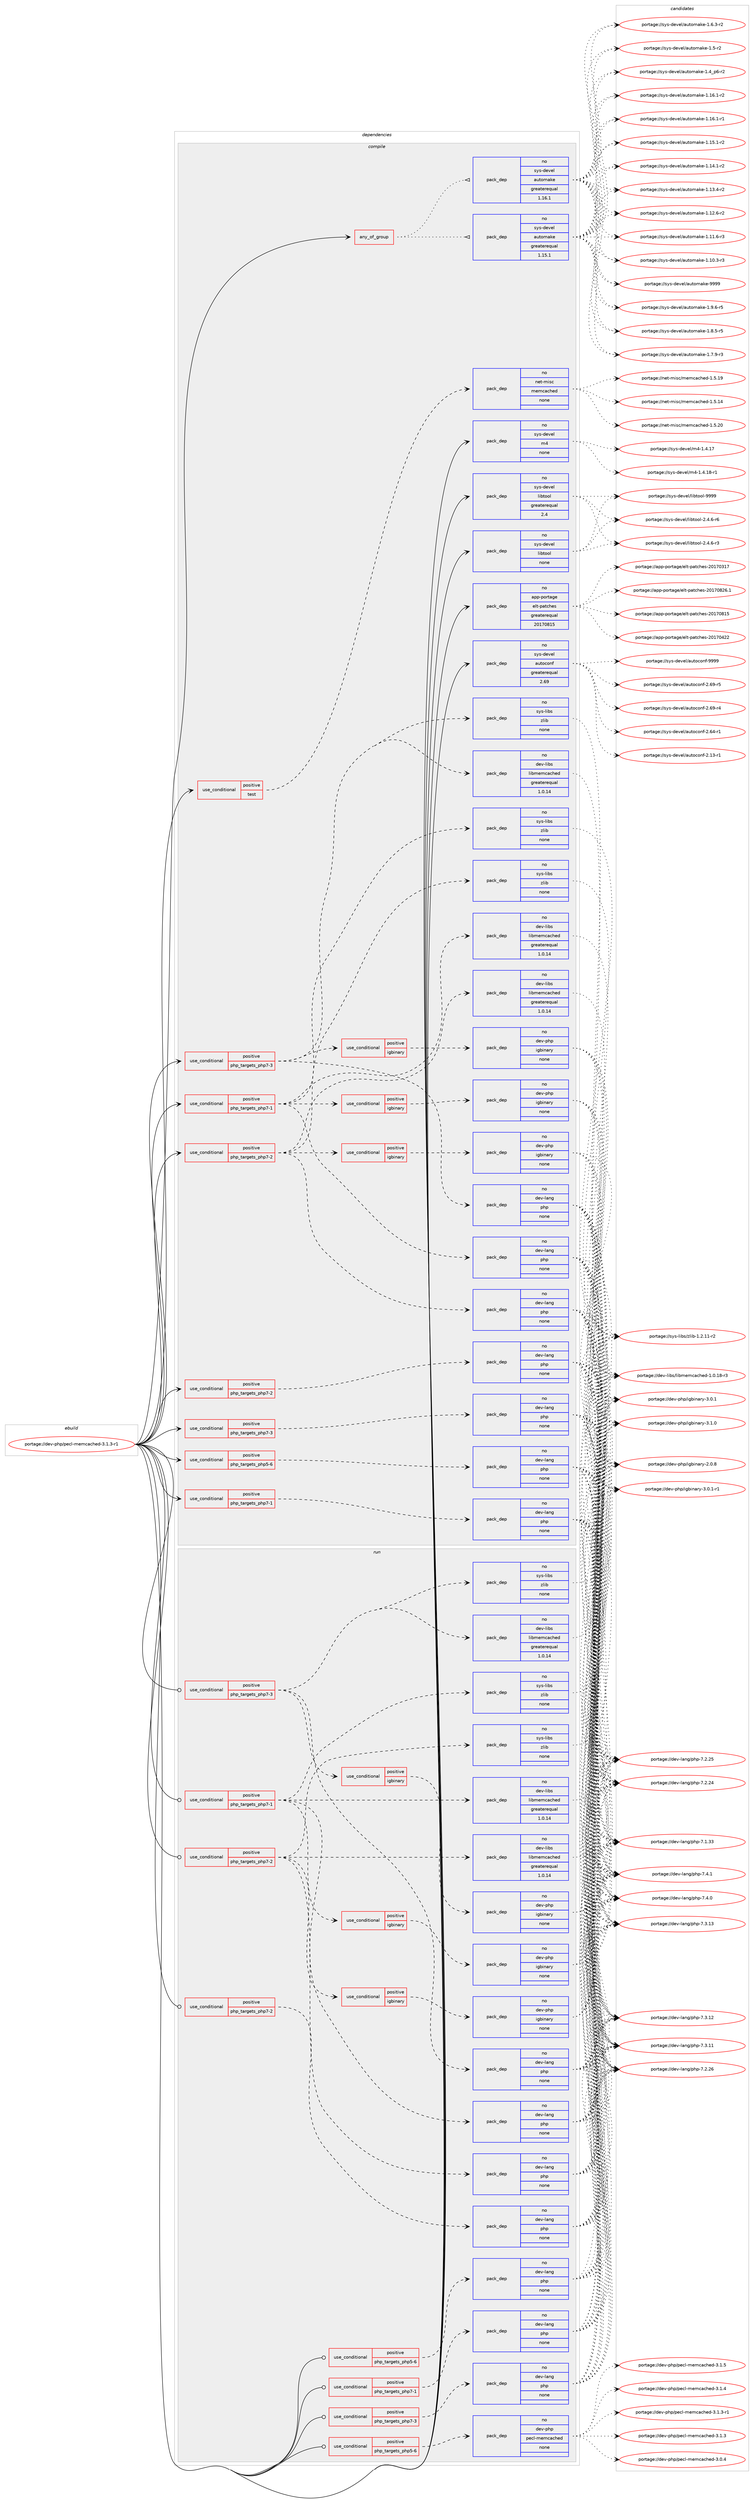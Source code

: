 digraph prolog {

# *************
# Graph options
# *************

newrank=true;
concentrate=true;
compound=true;
graph [rankdir=LR,fontname=Helvetica,fontsize=10,ranksep=1.5];#, ranksep=2.5, nodesep=0.2];
edge  [arrowhead=vee];
node  [fontname=Helvetica,fontsize=10];

# **********
# The ebuild
# **********

subgraph cluster_leftcol {
color=gray;
rank=same;
label=<<i>ebuild</i>>;
id [label="portage://dev-php/pecl-memcached-3.1.3-r1", color=red, width=4, href="../dev-php/pecl-memcached-3.1.3-r1.svg"];
}

# ****************
# The dependencies
# ****************

subgraph cluster_midcol {
color=gray;
label=<<i>dependencies</i>>;
subgraph cluster_compile {
fillcolor="#eeeeee";
style=filled;
label=<<i>compile</i>>;
subgraph any4805 {
dependency476165 [label=<<TABLE BORDER="0" CELLBORDER="1" CELLSPACING="0" CELLPADDING="4"><TR><TD CELLPADDING="10">any_of_group</TD></TR></TABLE>>, shape=none, color=red];subgraph pack350572 {
dependency476166 [label=<<TABLE BORDER="0" CELLBORDER="1" CELLSPACING="0" CELLPADDING="4" WIDTH="220"><TR><TD ROWSPAN="6" CELLPADDING="30">pack_dep</TD></TR><TR><TD WIDTH="110">no</TD></TR><TR><TD>sys-devel</TD></TR><TR><TD>automake</TD></TR><TR><TD>greaterequal</TD></TR><TR><TD>1.16.1</TD></TR></TABLE>>, shape=none, color=blue];
}
dependency476165:e -> dependency476166:w [weight=20,style="dotted",arrowhead="oinv"];
subgraph pack350573 {
dependency476167 [label=<<TABLE BORDER="0" CELLBORDER="1" CELLSPACING="0" CELLPADDING="4" WIDTH="220"><TR><TD ROWSPAN="6" CELLPADDING="30">pack_dep</TD></TR><TR><TD WIDTH="110">no</TD></TR><TR><TD>sys-devel</TD></TR><TR><TD>automake</TD></TR><TR><TD>greaterequal</TD></TR><TR><TD>1.15.1</TD></TR></TABLE>>, shape=none, color=blue];
}
dependency476165:e -> dependency476167:w [weight=20,style="dotted",arrowhead="oinv"];
}
id:e -> dependency476165:w [weight=20,style="solid",arrowhead="vee"];
subgraph cond120563 {
dependency476168 [label=<<TABLE BORDER="0" CELLBORDER="1" CELLSPACING="0" CELLPADDING="4"><TR><TD ROWSPAN="3" CELLPADDING="10">use_conditional</TD></TR><TR><TD>positive</TD></TR><TR><TD>php_targets_php5-6</TD></TR></TABLE>>, shape=none, color=red];
subgraph pack350574 {
dependency476169 [label=<<TABLE BORDER="0" CELLBORDER="1" CELLSPACING="0" CELLPADDING="4" WIDTH="220"><TR><TD ROWSPAN="6" CELLPADDING="30">pack_dep</TD></TR><TR><TD WIDTH="110">no</TD></TR><TR><TD>dev-lang</TD></TR><TR><TD>php</TD></TR><TR><TD>none</TD></TR><TR><TD></TD></TR></TABLE>>, shape=none, color=blue];
}
dependency476168:e -> dependency476169:w [weight=20,style="dashed",arrowhead="vee"];
}
id:e -> dependency476168:w [weight=20,style="solid",arrowhead="vee"];
subgraph cond120564 {
dependency476170 [label=<<TABLE BORDER="0" CELLBORDER="1" CELLSPACING="0" CELLPADDING="4"><TR><TD ROWSPAN="3" CELLPADDING="10">use_conditional</TD></TR><TR><TD>positive</TD></TR><TR><TD>php_targets_php7-1</TD></TR></TABLE>>, shape=none, color=red];
subgraph pack350575 {
dependency476171 [label=<<TABLE BORDER="0" CELLBORDER="1" CELLSPACING="0" CELLPADDING="4" WIDTH="220"><TR><TD ROWSPAN="6" CELLPADDING="30">pack_dep</TD></TR><TR><TD WIDTH="110">no</TD></TR><TR><TD>dev-lang</TD></TR><TR><TD>php</TD></TR><TR><TD>none</TD></TR><TR><TD></TD></TR></TABLE>>, shape=none, color=blue];
}
dependency476170:e -> dependency476171:w [weight=20,style="dashed",arrowhead="vee"];
}
id:e -> dependency476170:w [weight=20,style="solid",arrowhead="vee"];
subgraph cond120565 {
dependency476172 [label=<<TABLE BORDER="0" CELLBORDER="1" CELLSPACING="0" CELLPADDING="4"><TR><TD ROWSPAN="3" CELLPADDING="10">use_conditional</TD></TR><TR><TD>positive</TD></TR><TR><TD>php_targets_php7-1</TD></TR></TABLE>>, shape=none, color=red];
subgraph pack350576 {
dependency476173 [label=<<TABLE BORDER="0" CELLBORDER="1" CELLSPACING="0" CELLPADDING="4" WIDTH="220"><TR><TD ROWSPAN="6" CELLPADDING="30">pack_dep</TD></TR><TR><TD WIDTH="110">no</TD></TR><TR><TD>dev-libs</TD></TR><TR><TD>libmemcached</TD></TR><TR><TD>greaterequal</TD></TR><TR><TD>1.0.14</TD></TR></TABLE>>, shape=none, color=blue];
}
dependency476172:e -> dependency476173:w [weight=20,style="dashed",arrowhead="vee"];
subgraph pack350577 {
dependency476174 [label=<<TABLE BORDER="0" CELLBORDER="1" CELLSPACING="0" CELLPADDING="4" WIDTH="220"><TR><TD ROWSPAN="6" CELLPADDING="30">pack_dep</TD></TR><TR><TD WIDTH="110">no</TD></TR><TR><TD>sys-libs</TD></TR><TR><TD>zlib</TD></TR><TR><TD>none</TD></TR><TR><TD></TD></TR></TABLE>>, shape=none, color=blue];
}
dependency476172:e -> dependency476174:w [weight=20,style="dashed",arrowhead="vee"];
subgraph pack350578 {
dependency476175 [label=<<TABLE BORDER="0" CELLBORDER="1" CELLSPACING="0" CELLPADDING="4" WIDTH="220"><TR><TD ROWSPAN="6" CELLPADDING="30">pack_dep</TD></TR><TR><TD WIDTH="110">no</TD></TR><TR><TD>dev-lang</TD></TR><TR><TD>php</TD></TR><TR><TD>none</TD></TR><TR><TD></TD></TR></TABLE>>, shape=none, color=blue];
}
dependency476172:e -> dependency476175:w [weight=20,style="dashed",arrowhead="vee"];
subgraph cond120566 {
dependency476176 [label=<<TABLE BORDER="0" CELLBORDER="1" CELLSPACING="0" CELLPADDING="4"><TR><TD ROWSPAN="3" CELLPADDING="10">use_conditional</TD></TR><TR><TD>positive</TD></TR><TR><TD>igbinary</TD></TR></TABLE>>, shape=none, color=red];
subgraph pack350579 {
dependency476177 [label=<<TABLE BORDER="0" CELLBORDER="1" CELLSPACING="0" CELLPADDING="4" WIDTH="220"><TR><TD ROWSPAN="6" CELLPADDING="30">pack_dep</TD></TR><TR><TD WIDTH="110">no</TD></TR><TR><TD>dev-php</TD></TR><TR><TD>igbinary</TD></TR><TR><TD>none</TD></TR><TR><TD></TD></TR></TABLE>>, shape=none, color=blue];
}
dependency476176:e -> dependency476177:w [weight=20,style="dashed",arrowhead="vee"];
}
dependency476172:e -> dependency476176:w [weight=20,style="dashed",arrowhead="vee"];
}
id:e -> dependency476172:w [weight=20,style="solid",arrowhead="vee"];
subgraph cond120567 {
dependency476178 [label=<<TABLE BORDER="0" CELLBORDER="1" CELLSPACING="0" CELLPADDING="4"><TR><TD ROWSPAN="3" CELLPADDING="10">use_conditional</TD></TR><TR><TD>positive</TD></TR><TR><TD>php_targets_php7-2</TD></TR></TABLE>>, shape=none, color=red];
subgraph pack350580 {
dependency476179 [label=<<TABLE BORDER="0" CELLBORDER="1" CELLSPACING="0" CELLPADDING="4" WIDTH="220"><TR><TD ROWSPAN="6" CELLPADDING="30">pack_dep</TD></TR><TR><TD WIDTH="110">no</TD></TR><TR><TD>dev-lang</TD></TR><TR><TD>php</TD></TR><TR><TD>none</TD></TR><TR><TD></TD></TR></TABLE>>, shape=none, color=blue];
}
dependency476178:e -> dependency476179:w [weight=20,style="dashed",arrowhead="vee"];
}
id:e -> dependency476178:w [weight=20,style="solid",arrowhead="vee"];
subgraph cond120568 {
dependency476180 [label=<<TABLE BORDER="0" CELLBORDER="1" CELLSPACING="0" CELLPADDING="4"><TR><TD ROWSPAN="3" CELLPADDING="10">use_conditional</TD></TR><TR><TD>positive</TD></TR><TR><TD>php_targets_php7-2</TD></TR></TABLE>>, shape=none, color=red];
subgraph pack350581 {
dependency476181 [label=<<TABLE BORDER="0" CELLBORDER="1" CELLSPACING="0" CELLPADDING="4" WIDTH="220"><TR><TD ROWSPAN="6" CELLPADDING="30">pack_dep</TD></TR><TR><TD WIDTH="110">no</TD></TR><TR><TD>dev-libs</TD></TR><TR><TD>libmemcached</TD></TR><TR><TD>greaterequal</TD></TR><TR><TD>1.0.14</TD></TR></TABLE>>, shape=none, color=blue];
}
dependency476180:e -> dependency476181:w [weight=20,style="dashed",arrowhead="vee"];
subgraph pack350582 {
dependency476182 [label=<<TABLE BORDER="0" CELLBORDER="1" CELLSPACING="0" CELLPADDING="4" WIDTH="220"><TR><TD ROWSPAN="6" CELLPADDING="30">pack_dep</TD></TR><TR><TD WIDTH="110">no</TD></TR><TR><TD>sys-libs</TD></TR><TR><TD>zlib</TD></TR><TR><TD>none</TD></TR><TR><TD></TD></TR></TABLE>>, shape=none, color=blue];
}
dependency476180:e -> dependency476182:w [weight=20,style="dashed",arrowhead="vee"];
subgraph pack350583 {
dependency476183 [label=<<TABLE BORDER="0" CELLBORDER="1" CELLSPACING="0" CELLPADDING="4" WIDTH="220"><TR><TD ROWSPAN="6" CELLPADDING="30">pack_dep</TD></TR><TR><TD WIDTH="110">no</TD></TR><TR><TD>dev-lang</TD></TR><TR><TD>php</TD></TR><TR><TD>none</TD></TR><TR><TD></TD></TR></TABLE>>, shape=none, color=blue];
}
dependency476180:e -> dependency476183:w [weight=20,style="dashed",arrowhead="vee"];
subgraph cond120569 {
dependency476184 [label=<<TABLE BORDER="0" CELLBORDER="1" CELLSPACING="0" CELLPADDING="4"><TR><TD ROWSPAN="3" CELLPADDING="10">use_conditional</TD></TR><TR><TD>positive</TD></TR><TR><TD>igbinary</TD></TR></TABLE>>, shape=none, color=red];
subgraph pack350584 {
dependency476185 [label=<<TABLE BORDER="0" CELLBORDER="1" CELLSPACING="0" CELLPADDING="4" WIDTH="220"><TR><TD ROWSPAN="6" CELLPADDING="30">pack_dep</TD></TR><TR><TD WIDTH="110">no</TD></TR><TR><TD>dev-php</TD></TR><TR><TD>igbinary</TD></TR><TR><TD>none</TD></TR><TR><TD></TD></TR></TABLE>>, shape=none, color=blue];
}
dependency476184:e -> dependency476185:w [weight=20,style="dashed",arrowhead="vee"];
}
dependency476180:e -> dependency476184:w [weight=20,style="dashed",arrowhead="vee"];
}
id:e -> dependency476180:w [weight=20,style="solid",arrowhead="vee"];
subgraph cond120570 {
dependency476186 [label=<<TABLE BORDER="0" CELLBORDER="1" CELLSPACING="0" CELLPADDING="4"><TR><TD ROWSPAN="3" CELLPADDING="10">use_conditional</TD></TR><TR><TD>positive</TD></TR><TR><TD>php_targets_php7-3</TD></TR></TABLE>>, shape=none, color=red];
subgraph pack350585 {
dependency476187 [label=<<TABLE BORDER="0" CELLBORDER="1" CELLSPACING="0" CELLPADDING="4" WIDTH="220"><TR><TD ROWSPAN="6" CELLPADDING="30">pack_dep</TD></TR><TR><TD WIDTH="110">no</TD></TR><TR><TD>dev-lang</TD></TR><TR><TD>php</TD></TR><TR><TD>none</TD></TR><TR><TD></TD></TR></TABLE>>, shape=none, color=blue];
}
dependency476186:e -> dependency476187:w [weight=20,style="dashed",arrowhead="vee"];
}
id:e -> dependency476186:w [weight=20,style="solid",arrowhead="vee"];
subgraph cond120571 {
dependency476188 [label=<<TABLE BORDER="0" CELLBORDER="1" CELLSPACING="0" CELLPADDING="4"><TR><TD ROWSPAN="3" CELLPADDING="10">use_conditional</TD></TR><TR><TD>positive</TD></TR><TR><TD>php_targets_php7-3</TD></TR></TABLE>>, shape=none, color=red];
subgraph pack350586 {
dependency476189 [label=<<TABLE BORDER="0" CELLBORDER="1" CELLSPACING="0" CELLPADDING="4" WIDTH="220"><TR><TD ROWSPAN="6" CELLPADDING="30">pack_dep</TD></TR><TR><TD WIDTH="110">no</TD></TR><TR><TD>dev-libs</TD></TR><TR><TD>libmemcached</TD></TR><TR><TD>greaterequal</TD></TR><TR><TD>1.0.14</TD></TR></TABLE>>, shape=none, color=blue];
}
dependency476188:e -> dependency476189:w [weight=20,style="dashed",arrowhead="vee"];
subgraph pack350587 {
dependency476190 [label=<<TABLE BORDER="0" CELLBORDER="1" CELLSPACING="0" CELLPADDING="4" WIDTH="220"><TR><TD ROWSPAN="6" CELLPADDING="30">pack_dep</TD></TR><TR><TD WIDTH="110">no</TD></TR><TR><TD>sys-libs</TD></TR><TR><TD>zlib</TD></TR><TR><TD>none</TD></TR><TR><TD></TD></TR></TABLE>>, shape=none, color=blue];
}
dependency476188:e -> dependency476190:w [weight=20,style="dashed",arrowhead="vee"];
subgraph pack350588 {
dependency476191 [label=<<TABLE BORDER="0" CELLBORDER="1" CELLSPACING="0" CELLPADDING="4" WIDTH="220"><TR><TD ROWSPAN="6" CELLPADDING="30">pack_dep</TD></TR><TR><TD WIDTH="110">no</TD></TR><TR><TD>dev-lang</TD></TR><TR><TD>php</TD></TR><TR><TD>none</TD></TR><TR><TD></TD></TR></TABLE>>, shape=none, color=blue];
}
dependency476188:e -> dependency476191:w [weight=20,style="dashed",arrowhead="vee"];
subgraph cond120572 {
dependency476192 [label=<<TABLE BORDER="0" CELLBORDER="1" CELLSPACING="0" CELLPADDING="4"><TR><TD ROWSPAN="3" CELLPADDING="10">use_conditional</TD></TR><TR><TD>positive</TD></TR><TR><TD>igbinary</TD></TR></TABLE>>, shape=none, color=red];
subgraph pack350589 {
dependency476193 [label=<<TABLE BORDER="0" CELLBORDER="1" CELLSPACING="0" CELLPADDING="4" WIDTH="220"><TR><TD ROWSPAN="6" CELLPADDING="30">pack_dep</TD></TR><TR><TD WIDTH="110">no</TD></TR><TR><TD>dev-php</TD></TR><TR><TD>igbinary</TD></TR><TR><TD>none</TD></TR><TR><TD></TD></TR></TABLE>>, shape=none, color=blue];
}
dependency476192:e -> dependency476193:w [weight=20,style="dashed",arrowhead="vee"];
}
dependency476188:e -> dependency476192:w [weight=20,style="dashed",arrowhead="vee"];
}
id:e -> dependency476188:w [weight=20,style="solid",arrowhead="vee"];
subgraph cond120573 {
dependency476194 [label=<<TABLE BORDER="0" CELLBORDER="1" CELLSPACING="0" CELLPADDING="4"><TR><TD ROWSPAN="3" CELLPADDING="10">use_conditional</TD></TR><TR><TD>positive</TD></TR><TR><TD>test</TD></TR></TABLE>>, shape=none, color=red];
subgraph pack350590 {
dependency476195 [label=<<TABLE BORDER="0" CELLBORDER="1" CELLSPACING="0" CELLPADDING="4" WIDTH="220"><TR><TD ROWSPAN="6" CELLPADDING="30">pack_dep</TD></TR><TR><TD WIDTH="110">no</TD></TR><TR><TD>net-misc</TD></TR><TR><TD>memcached</TD></TR><TR><TD>none</TD></TR><TR><TD></TD></TR></TABLE>>, shape=none, color=blue];
}
dependency476194:e -> dependency476195:w [weight=20,style="dashed",arrowhead="vee"];
}
id:e -> dependency476194:w [weight=20,style="solid",arrowhead="vee"];
subgraph pack350591 {
dependency476196 [label=<<TABLE BORDER="0" CELLBORDER="1" CELLSPACING="0" CELLPADDING="4" WIDTH="220"><TR><TD ROWSPAN="6" CELLPADDING="30">pack_dep</TD></TR><TR><TD WIDTH="110">no</TD></TR><TR><TD>app-portage</TD></TR><TR><TD>elt-patches</TD></TR><TR><TD>greaterequal</TD></TR><TR><TD>20170815</TD></TR></TABLE>>, shape=none, color=blue];
}
id:e -> dependency476196:w [weight=20,style="solid",arrowhead="vee"];
subgraph pack350592 {
dependency476197 [label=<<TABLE BORDER="0" CELLBORDER="1" CELLSPACING="0" CELLPADDING="4" WIDTH="220"><TR><TD ROWSPAN="6" CELLPADDING="30">pack_dep</TD></TR><TR><TD WIDTH="110">no</TD></TR><TR><TD>sys-devel</TD></TR><TR><TD>autoconf</TD></TR><TR><TD>greaterequal</TD></TR><TR><TD>2.69</TD></TR></TABLE>>, shape=none, color=blue];
}
id:e -> dependency476197:w [weight=20,style="solid",arrowhead="vee"];
subgraph pack350593 {
dependency476198 [label=<<TABLE BORDER="0" CELLBORDER="1" CELLSPACING="0" CELLPADDING="4" WIDTH="220"><TR><TD ROWSPAN="6" CELLPADDING="30">pack_dep</TD></TR><TR><TD WIDTH="110">no</TD></TR><TR><TD>sys-devel</TD></TR><TR><TD>libtool</TD></TR><TR><TD>greaterequal</TD></TR><TR><TD>2.4</TD></TR></TABLE>>, shape=none, color=blue];
}
id:e -> dependency476198:w [weight=20,style="solid",arrowhead="vee"];
subgraph pack350594 {
dependency476199 [label=<<TABLE BORDER="0" CELLBORDER="1" CELLSPACING="0" CELLPADDING="4" WIDTH="220"><TR><TD ROWSPAN="6" CELLPADDING="30">pack_dep</TD></TR><TR><TD WIDTH="110">no</TD></TR><TR><TD>sys-devel</TD></TR><TR><TD>libtool</TD></TR><TR><TD>none</TD></TR><TR><TD></TD></TR></TABLE>>, shape=none, color=blue];
}
id:e -> dependency476199:w [weight=20,style="solid",arrowhead="vee"];
subgraph pack350595 {
dependency476200 [label=<<TABLE BORDER="0" CELLBORDER="1" CELLSPACING="0" CELLPADDING="4" WIDTH="220"><TR><TD ROWSPAN="6" CELLPADDING="30">pack_dep</TD></TR><TR><TD WIDTH="110">no</TD></TR><TR><TD>sys-devel</TD></TR><TR><TD>m4</TD></TR><TR><TD>none</TD></TR><TR><TD></TD></TR></TABLE>>, shape=none, color=blue];
}
id:e -> dependency476200:w [weight=20,style="solid",arrowhead="vee"];
}
subgraph cluster_compileandrun {
fillcolor="#eeeeee";
style=filled;
label=<<i>compile and run</i>>;
}
subgraph cluster_run {
fillcolor="#eeeeee";
style=filled;
label=<<i>run</i>>;
subgraph cond120574 {
dependency476201 [label=<<TABLE BORDER="0" CELLBORDER="1" CELLSPACING="0" CELLPADDING="4"><TR><TD ROWSPAN="3" CELLPADDING="10">use_conditional</TD></TR><TR><TD>positive</TD></TR><TR><TD>php_targets_php5-6</TD></TR></TABLE>>, shape=none, color=red];
subgraph pack350596 {
dependency476202 [label=<<TABLE BORDER="0" CELLBORDER="1" CELLSPACING="0" CELLPADDING="4" WIDTH="220"><TR><TD ROWSPAN="6" CELLPADDING="30">pack_dep</TD></TR><TR><TD WIDTH="110">no</TD></TR><TR><TD>dev-lang</TD></TR><TR><TD>php</TD></TR><TR><TD>none</TD></TR><TR><TD></TD></TR></TABLE>>, shape=none, color=blue];
}
dependency476201:e -> dependency476202:w [weight=20,style="dashed",arrowhead="vee"];
}
id:e -> dependency476201:w [weight=20,style="solid",arrowhead="odot"];
subgraph cond120575 {
dependency476203 [label=<<TABLE BORDER="0" CELLBORDER="1" CELLSPACING="0" CELLPADDING="4"><TR><TD ROWSPAN="3" CELLPADDING="10">use_conditional</TD></TR><TR><TD>positive</TD></TR><TR><TD>php_targets_php5-6</TD></TR></TABLE>>, shape=none, color=red];
subgraph pack350597 {
dependency476204 [label=<<TABLE BORDER="0" CELLBORDER="1" CELLSPACING="0" CELLPADDING="4" WIDTH="220"><TR><TD ROWSPAN="6" CELLPADDING="30">pack_dep</TD></TR><TR><TD WIDTH="110">no</TD></TR><TR><TD>dev-php</TD></TR><TR><TD>pecl-memcached</TD></TR><TR><TD>none</TD></TR><TR><TD></TD></TR></TABLE>>, shape=none, color=blue];
}
dependency476203:e -> dependency476204:w [weight=20,style="dashed",arrowhead="vee"];
}
id:e -> dependency476203:w [weight=20,style="solid",arrowhead="odot"];
subgraph cond120576 {
dependency476205 [label=<<TABLE BORDER="0" CELLBORDER="1" CELLSPACING="0" CELLPADDING="4"><TR><TD ROWSPAN="3" CELLPADDING="10">use_conditional</TD></TR><TR><TD>positive</TD></TR><TR><TD>php_targets_php7-1</TD></TR></TABLE>>, shape=none, color=red];
subgraph pack350598 {
dependency476206 [label=<<TABLE BORDER="0" CELLBORDER="1" CELLSPACING="0" CELLPADDING="4" WIDTH="220"><TR><TD ROWSPAN="6" CELLPADDING="30">pack_dep</TD></TR><TR><TD WIDTH="110">no</TD></TR><TR><TD>dev-lang</TD></TR><TR><TD>php</TD></TR><TR><TD>none</TD></TR><TR><TD></TD></TR></TABLE>>, shape=none, color=blue];
}
dependency476205:e -> dependency476206:w [weight=20,style="dashed",arrowhead="vee"];
}
id:e -> dependency476205:w [weight=20,style="solid",arrowhead="odot"];
subgraph cond120577 {
dependency476207 [label=<<TABLE BORDER="0" CELLBORDER="1" CELLSPACING="0" CELLPADDING="4"><TR><TD ROWSPAN="3" CELLPADDING="10">use_conditional</TD></TR><TR><TD>positive</TD></TR><TR><TD>php_targets_php7-1</TD></TR></TABLE>>, shape=none, color=red];
subgraph pack350599 {
dependency476208 [label=<<TABLE BORDER="0" CELLBORDER="1" CELLSPACING="0" CELLPADDING="4" WIDTH="220"><TR><TD ROWSPAN="6" CELLPADDING="30">pack_dep</TD></TR><TR><TD WIDTH="110">no</TD></TR><TR><TD>dev-libs</TD></TR><TR><TD>libmemcached</TD></TR><TR><TD>greaterequal</TD></TR><TR><TD>1.0.14</TD></TR></TABLE>>, shape=none, color=blue];
}
dependency476207:e -> dependency476208:w [weight=20,style="dashed",arrowhead="vee"];
subgraph pack350600 {
dependency476209 [label=<<TABLE BORDER="0" CELLBORDER="1" CELLSPACING="0" CELLPADDING="4" WIDTH="220"><TR><TD ROWSPAN="6" CELLPADDING="30">pack_dep</TD></TR><TR><TD WIDTH="110">no</TD></TR><TR><TD>sys-libs</TD></TR><TR><TD>zlib</TD></TR><TR><TD>none</TD></TR><TR><TD></TD></TR></TABLE>>, shape=none, color=blue];
}
dependency476207:e -> dependency476209:w [weight=20,style="dashed",arrowhead="vee"];
subgraph pack350601 {
dependency476210 [label=<<TABLE BORDER="0" CELLBORDER="1" CELLSPACING="0" CELLPADDING="4" WIDTH="220"><TR><TD ROWSPAN="6" CELLPADDING="30">pack_dep</TD></TR><TR><TD WIDTH="110">no</TD></TR><TR><TD>dev-lang</TD></TR><TR><TD>php</TD></TR><TR><TD>none</TD></TR><TR><TD></TD></TR></TABLE>>, shape=none, color=blue];
}
dependency476207:e -> dependency476210:w [weight=20,style="dashed",arrowhead="vee"];
subgraph cond120578 {
dependency476211 [label=<<TABLE BORDER="0" CELLBORDER="1" CELLSPACING="0" CELLPADDING="4"><TR><TD ROWSPAN="3" CELLPADDING="10">use_conditional</TD></TR><TR><TD>positive</TD></TR><TR><TD>igbinary</TD></TR></TABLE>>, shape=none, color=red];
subgraph pack350602 {
dependency476212 [label=<<TABLE BORDER="0" CELLBORDER="1" CELLSPACING="0" CELLPADDING="4" WIDTH="220"><TR><TD ROWSPAN="6" CELLPADDING="30">pack_dep</TD></TR><TR><TD WIDTH="110">no</TD></TR><TR><TD>dev-php</TD></TR><TR><TD>igbinary</TD></TR><TR><TD>none</TD></TR><TR><TD></TD></TR></TABLE>>, shape=none, color=blue];
}
dependency476211:e -> dependency476212:w [weight=20,style="dashed",arrowhead="vee"];
}
dependency476207:e -> dependency476211:w [weight=20,style="dashed",arrowhead="vee"];
}
id:e -> dependency476207:w [weight=20,style="solid",arrowhead="odot"];
subgraph cond120579 {
dependency476213 [label=<<TABLE BORDER="0" CELLBORDER="1" CELLSPACING="0" CELLPADDING="4"><TR><TD ROWSPAN="3" CELLPADDING="10">use_conditional</TD></TR><TR><TD>positive</TD></TR><TR><TD>php_targets_php7-2</TD></TR></TABLE>>, shape=none, color=red];
subgraph pack350603 {
dependency476214 [label=<<TABLE BORDER="0" CELLBORDER="1" CELLSPACING="0" CELLPADDING="4" WIDTH="220"><TR><TD ROWSPAN="6" CELLPADDING="30">pack_dep</TD></TR><TR><TD WIDTH="110">no</TD></TR><TR><TD>dev-lang</TD></TR><TR><TD>php</TD></TR><TR><TD>none</TD></TR><TR><TD></TD></TR></TABLE>>, shape=none, color=blue];
}
dependency476213:e -> dependency476214:w [weight=20,style="dashed",arrowhead="vee"];
}
id:e -> dependency476213:w [weight=20,style="solid",arrowhead="odot"];
subgraph cond120580 {
dependency476215 [label=<<TABLE BORDER="0" CELLBORDER="1" CELLSPACING="0" CELLPADDING="4"><TR><TD ROWSPAN="3" CELLPADDING="10">use_conditional</TD></TR><TR><TD>positive</TD></TR><TR><TD>php_targets_php7-2</TD></TR></TABLE>>, shape=none, color=red];
subgraph pack350604 {
dependency476216 [label=<<TABLE BORDER="0" CELLBORDER="1" CELLSPACING="0" CELLPADDING="4" WIDTH="220"><TR><TD ROWSPAN="6" CELLPADDING="30">pack_dep</TD></TR><TR><TD WIDTH="110">no</TD></TR><TR><TD>dev-libs</TD></TR><TR><TD>libmemcached</TD></TR><TR><TD>greaterequal</TD></TR><TR><TD>1.0.14</TD></TR></TABLE>>, shape=none, color=blue];
}
dependency476215:e -> dependency476216:w [weight=20,style="dashed",arrowhead="vee"];
subgraph pack350605 {
dependency476217 [label=<<TABLE BORDER="0" CELLBORDER="1" CELLSPACING="0" CELLPADDING="4" WIDTH="220"><TR><TD ROWSPAN="6" CELLPADDING="30">pack_dep</TD></TR><TR><TD WIDTH="110">no</TD></TR><TR><TD>sys-libs</TD></TR><TR><TD>zlib</TD></TR><TR><TD>none</TD></TR><TR><TD></TD></TR></TABLE>>, shape=none, color=blue];
}
dependency476215:e -> dependency476217:w [weight=20,style="dashed",arrowhead="vee"];
subgraph pack350606 {
dependency476218 [label=<<TABLE BORDER="0" CELLBORDER="1" CELLSPACING="0" CELLPADDING="4" WIDTH="220"><TR><TD ROWSPAN="6" CELLPADDING="30">pack_dep</TD></TR><TR><TD WIDTH="110">no</TD></TR><TR><TD>dev-lang</TD></TR><TR><TD>php</TD></TR><TR><TD>none</TD></TR><TR><TD></TD></TR></TABLE>>, shape=none, color=blue];
}
dependency476215:e -> dependency476218:w [weight=20,style="dashed",arrowhead="vee"];
subgraph cond120581 {
dependency476219 [label=<<TABLE BORDER="0" CELLBORDER="1" CELLSPACING="0" CELLPADDING="4"><TR><TD ROWSPAN="3" CELLPADDING="10">use_conditional</TD></TR><TR><TD>positive</TD></TR><TR><TD>igbinary</TD></TR></TABLE>>, shape=none, color=red];
subgraph pack350607 {
dependency476220 [label=<<TABLE BORDER="0" CELLBORDER="1" CELLSPACING="0" CELLPADDING="4" WIDTH="220"><TR><TD ROWSPAN="6" CELLPADDING="30">pack_dep</TD></TR><TR><TD WIDTH="110">no</TD></TR><TR><TD>dev-php</TD></TR><TR><TD>igbinary</TD></TR><TR><TD>none</TD></TR><TR><TD></TD></TR></TABLE>>, shape=none, color=blue];
}
dependency476219:e -> dependency476220:w [weight=20,style="dashed",arrowhead="vee"];
}
dependency476215:e -> dependency476219:w [weight=20,style="dashed",arrowhead="vee"];
}
id:e -> dependency476215:w [weight=20,style="solid",arrowhead="odot"];
subgraph cond120582 {
dependency476221 [label=<<TABLE BORDER="0" CELLBORDER="1" CELLSPACING="0" CELLPADDING="4"><TR><TD ROWSPAN="3" CELLPADDING="10">use_conditional</TD></TR><TR><TD>positive</TD></TR><TR><TD>php_targets_php7-3</TD></TR></TABLE>>, shape=none, color=red];
subgraph pack350608 {
dependency476222 [label=<<TABLE BORDER="0" CELLBORDER="1" CELLSPACING="0" CELLPADDING="4" WIDTH="220"><TR><TD ROWSPAN="6" CELLPADDING="30">pack_dep</TD></TR><TR><TD WIDTH="110">no</TD></TR><TR><TD>dev-lang</TD></TR><TR><TD>php</TD></TR><TR><TD>none</TD></TR><TR><TD></TD></TR></TABLE>>, shape=none, color=blue];
}
dependency476221:e -> dependency476222:w [weight=20,style="dashed",arrowhead="vee"];
}
id:e -> dependency476221:w [weight=20,style="solid",arrowhead="odot"];
subgraph cond120583 {
dependency476223 [label=<<TABLE BORDER="0" CELLBORDER="1" CELLSPACING="0" CELLPADDING="4"><TR><TD ROWSPAN="3" CELLPADDING="10">use_conditional</TD></TR><TR><TD>positive</TD></TR><TR><TD>php_targets_php7-3</TD></TR></TABLE>>, shape=none, color=red];
subgraph pack350609 {
dependency476224 [label=<<TABLE BORDER="0" CELLBORDER="1" CELLSPACING="0" CELLPADDING="4" WIDTH="220"><TR><TD ROWSPAN="6" CELLPADDING="30">pack_dep</TD></TR><TR><TD WIDTH="110">no</TD></TR><TR><TD>dev-libs</TD></TR><TR><TD>libmemcached</TD></TR><TR><TD>greaterequal</TD></TR><TR><TD>1.0.14</TD></TR></TABLE>>, shape=none, color=blue];
}
dependency476223:e -> dependency476224:w [weight=20,style="dashed",arrowhead="vee"];
subgraph pack350610 {
dependency476225 [label=<<TABLE BORDER="0" CELLBORDER="1" CELLSPACING="0" CELLPADDING="4" WIDTH="220"><TR><TD ROWSPAN="6" CELLPADDING="30">pack_dep</TD></TR><TR><TD WIDTH="110">no</TD></TR><TR><TD>sys-libs</TD></TR><TR><TD>zlib</TD></TR><TR><TD>none</TD></TR><TR><TD></TD></TR></TABLE>>, shape=none, color=blue];
}
dependency476223:e -> dependency476225:w [weight=20,style="dashed",arrowhead="vee"];
subgraph pack350611 {
dependency476226 [label=<<TABLE BORDER="0" CELLBORDER="1" CELLSPACING="0" CELLPADDING="4" WIDTH="220"><TR><TD ROWSPAN="6" CELLPADDING="30">pack_dep</TD></TR><TR><TD WIDTH="110">no</TD></TR><TR><TD>dev-lang</TD></TR><TR><TD>php</TD></TR><TR><TD>none</TD></TR><TR><TD></TD></TR></TABLE>>, shape=none, color=blue];
}
dependency476223:e -> dependency476226:w [weight=20,style="dashed",arrowhead="vee"];
subgraph cond120584 {
dependency476227 [label=<<TABLE BORDER="0" CELLBORDER="1" CELLSPACING="0" CELLPADDING="4"><TR><TD ROWSPAN="3" CELLPADDING="10">use_conditional</TD></TR><TR><TD>positive</TD></TR><TR><TD>igbinary</TD></TR></TABLE>>, shape=none, color=red];
subgraph pack350612 {
dependency476228 [label=<<TABLE BORDER="0" CELLBORDER="1" CELLSPACING="0" CELLPADDING="4" WIDTH="220"><TR><TD ROWSPAN="6" CELLPADDING="30">pack_dep</TD></TR><TR><TD WIDTH="110">no</TD></TR><TR><TD>dev-php</TD></TR><TR><TD>igbinary</TD></TR><TR><TD>none</TD></TR><TR><TD></TD></TR></TABLE>>, shape=none, color=blue];
}
dependency476227:e -> dependency476228:w [weight=20,style="dashed",arrowhead="vee"];
}
dependency476223:e -> dependency476227:w [weight=20,style="dashed",arrowhead="vee"];
}
id:e -> dependency476223:w [weight=20,style="solid",arrowhead="odot"];
}
}

# **************
# The candidates
# **************

subgraph cluster_choices {
rank=same;
color=gray;
label=<<i>candidates</i>>;

subgraph choice350572 {
color=black;
nodesep=1;
choice115121115451001011181011084797117116111109971071014557575757 [label="portage://sys-devel/automake-9999", color=red, width=4,href="../sys-devel/automake-9999.svg"];
choice115121115451001011181011084797117116111109971071014549465746544511453 [label="portage://sys-devel/automake-1.9.6-r5", color=red, width=4,href="../sys-devel/automake-1.9.6-r5.svg"];
choice115121115451001011181011084797117116111109971071014549465646534511453 [label="portage://sys-devel/automake-1.8.5-r5", color=red, width=4,href="../sys-devel/automake-1.8.5-r5.svg"];
choice115121115451001011181011084797117116111109971071014549465546574511451 [label="portage://sys-devel/automake-1.7.9-r3", color=red, width=4,href="../sys-devel/automake-1.7.9-r3.svg"];
choice115121115451001011181011084797117116111109971071014549465446514511450 [label="portage://sys-devel/automake-1.6.3-r2", color=red, width=4,href="../sys-devel/automake-1.6.3-r2.svg"];
choice11512111545100101118101108479711711611110997107101454946534511450 [label="portage://sys-devel/automake-1.5-r2", color=red, width=4,href="../sys-devel/automake-1.5-r2.svg"];
choice115121115451001011181011084797117116111109971071014549465295112544511450 [label="portage://sys-devel/automake-1.4_p6-r2", color=red, width=4,href="../sys-devel/automake-1.4_p6-r2.svg"];
choice11512111545100101118101108479711711611110997107101454946495446494511450 [label="portage://sys-devel/automake-1.16.1-r2", color=red, width=4,href="../sys-devel/automake-1.16.1-r2.svg"];
choice11512111545100101118101108479711711611110997107101454946495446494511449 [label="portage://sys-devel/automake-1.16.1-r1", color=red, width=4,href="../sys-devel/automake-1.16.1-r1.svg"];
choice11512111545100101118101108479711711611110997107101454946495346494511450 [label="portage://sys-devel/automake-1.15.1-r2", color=red, width=4,href="../sys-devel/automake-1.15.1-r2.svg"];
choice11512111545100101118101108479711711611110997107101454946495246494511450 [label="portage://sys-devel/automake-1.14.1-r2", color=red, width=4,href="../sys-devel/automake-1.14.1-r2.svg"];
choice11512111545100101118101108479711711611110997107101454946495146524511450 [label="portage://sys-devel/automake-1.13.4-r2", color=red, width=4,href="../sys-devel/automake-1.13.4-r2.svg"];
choice11512111545100101118101108479711711611110997107101454946495046544511450 [label="portage://sys-devel/automake-1.12.6-r2", color=red, width=4,href="../sys-devel/automake-1.12.6-r2.svg"];
choice11512111545100101118101108479711711611110997107101454946494946544511451 [label="portage://sys-devel/automake-1.11.6-r3", color=red, width=4,href="../sys-devel/automake-1.11.6-r3.svg"];
choice11512111545100101118101108479711711611110997107101454946494846514511451 [label="portage://sys-devel/automake-1.10.3-r3", color=red, width=4,href="../sys-devel/automake-1.10.3-r3.svg"];
dependency476166:e -> choice115121115451001011181011084797117116111109971071014557575757:w [style=dotted,weight="100"];
dependency476166:e -> choice115121115451001011181011084797117116111109971071014549465746544511453:w [style=dotted,weight="100"];
dependency476166:e -> choice115121115451001011181011084797117116111109971071014549465646534511453:w [style=dotted,weight="100"];
dependency476166:e -> choice115121115451001011181011084797117116111109971071014549465546574511451:w [style=dotted,weight="100"];
dependency476166:e -> choice115121115451001011181011084797117116111109971071014549465446514511450:w [style=dotted,weight="100"];
dependency476166:e -> choice11512111545100101118101108479711711611110997107101454946534511450:w [style=dotted,weight="100"];
dependency476166:e -> choice115121115451001011181011084797117116111109971071014549465295112544511450:w [style=dotted,weight="100"];
dependency476166:e -> choice11512111545100101118101108479711711611110997107101454946495446494511450:w [style=dotted,weight="100"];
dependency476166:e -> choice11512111545100101118101108479711711611110997107101454946495446494511449:w [style=dotted,weight="100"];
dependency476166:e -> choice11512111545100101118101108479711711611110997107101454946495346494511450:w [style=dotted,weight="100"];
dependency476166:e -> choice11512111545100101118101108479711711611110997107101454946495246494511450:w [style=dotted,weight="100"];
dependency476166:e -> choice11512111545100101118101108479711711611110997107101454946495146524511450:w [style=dotted,weight="100"];
dependency476166:e -> choice11512111545100101118101108479711711611110997107101454946495046544511450:w [style=dotted,weight="100"];
dependency476166:e -> choice11512111545100101118101108479711711611110997107101454946494946544511451:w [style=dotted,weight="100"];
dependency476166:e -> choice11512111545100101118101108479711711611110997107101454946494846514511451:w [style=dotted,weight="100"];
}
subgraph choice350573 {
color=black;
nodesep=1;
choice115121115451001011181011084797117116111109971071014557575757 [label="portage://sys-devel/automake-9999", color=red, width=4,href="../sys-devel/automake-9999.svg"];
choice115121115451001011181011084797117116111109971071014549465746544511453 [label="portage://sys-devel/automake-1.9.6-r5", color=red, width=4,href="../sys-devel/automake-1.9.6-r5.svg"];
choice115121115451001011181011084797117116111109971071014549465646534511453 [label="portage://sys-devel/automake-1.8.5-r5", color=red, width=4,href="../sys-devel/automake-1.8.5-r5.svg"];
choice115121115451001011181011084797117116111109971071014549465546574511451 [label="portage://sys-devel/automake-1.7.9-r3", color=red, width=4,href="../sys-devel/automake-1.7.9-r3.svg"];
choice115121115451001011181011084797117116111109971071014549465446514511450 [label="portage://sys-devel/automake-1.6.3-r2", color=red, width=4,href="../sys-devel/automake-1.6.3-r2.svg"];
choice11512111545100101118101108479711711611110997107101454946534511450 [label="portage://sys-devel/automake-1.5-r2", color=red, width=4,href="../sys-devel/automake-1.5-r2.svg"];
choice115121115451001011181011084797117116111109971071014549465295112544511450 [label="portage://sys-devel/automake-1.4_p6-r2", color=red, width=4,href="../sys-devel/automake-1.4_p6-r2.svg"];
choice11512111545100101118101108479711711611110997107101454946495446494511450 [label="portage://sys-devel/automake-1.16.1-r2", color=red, width=4,href="../sys-devel/automake-1.16.1-r2.svg"];
choice11512111545100101118101108479711711611110997107101454946495446494511449 [label="portage://sys-devel/automake-1.16.1-r1", color=red, width=4,href="../sys-devel/automake-1.16.1-r1.svg"];
choice11512111545100101118101108479711711611110997107101454946495346494511450 [label="portage://sys-devel/automake-1.15.1-r2", color=red, width=4,href="../sys-devel/automake-1.15.1-r2.svg"];
choice11512111545100101118101108479711711611110997107101454946495246494511450 [label="portage://sys-devel/automake-1.14.1-r2", color=red, width=4,href="../sys-devel/automake-1.14.1-r2.svg"];
choice11512111545100101118101108479711711611110997107101454946495146524511450 [label="portage://sys-devel/automake-1.13.4-r2", color=red, width=4,href="../sys-devel/automake-1.13.4-r2.svg"];
choice11512111545100101118101108479711711611110997107101454946495046544511450 [label="portage://sys-devel/automake-1.12.6-r2", color=red, width=4,href="../sys-devel/automake-1.12.6-r2.svg"];
choice11512111545100101118101108479711711611110997107101454946494946544511451 [label="portage://sys-devel/automake-1.11.6-r3", color=red, width=4,href="../sys-devel/automake-1.11.6-r3.svg"];
choice11512111545100101118101108479711711611110997107101454946494846514511451 [label="portage://sys-devel/automake-1.10.3-r3", color=red, width=4,href="../sys-devel/automake-1.10.3-r3.svg"];
dependency476167:e -> choice115121115451001011181011084797117116111109971071014557575757:w [style=dotted,weight="100"];
dependency476167:e -> choice115121115451001011181011084797117116111109971071014549465746544511453:w [style=dotted,weight="100"];
dependency476167:e -> choice115121115451001011181011084797117116111109971071014549465646534511453:w [style=dotted,weight="100"];
dependency476167:e -> choice115121115451001011181011084797117116111109971071014549465546574511451:w [style=dotted,weight="100"];
dependency476167:e -> choice115121115451001011181011084797117116111109971071014549465446514511450:w [style=dotted,weight="100"];
dependency476167:e -> choice11512111545100101118101108479711711611110997107101454946534511450:w [style=dotted,weight="100"];
dependency476167:e -> choice115121115451001011181011084797117116111109971071014549465295112544511450:w [style=dotted,weight="100"];
dependency476167:e -> choice11512111545100101118101108479711711611110997107101454946495446494511450:w [style=dotted,weight="100"];
dependency476167:e -> choice11512111545100101118101108479711711611110997107101454946495446494511449:w [style=dotted,weight="100"];
dependency476167:e -> choice11512111545100101118101108479711711611110997107101454946495346494511450:w [style=dotted,weight="100"];
dependency476167:e -> choice11512111545100101118101108479711711611110997107101454946495246494511450:w [style=dotted,weight="100"];
dependency476167:e -> choice11512111545100101118101108479711711611110997107101454946495146524511450:w [style=dotted,weight="100"];
dependency476167:e -> choice11512111545100101118101108479711711611110997107101454946495046544511450:w [style=dotted,weight="100"];
dependency476167:e -> choice11512111545100101118101108479711711611110997107101454946494946544511451:w [style=dotted,weight="100"];
dependency476167:e -> choice11512111545100101118101108479711711611110997107101454946494846514511451:w [style=dotted,weight="100"];
}
subgraph choice350574 {
color=black;
nodesep=1;
choice100101118451089711010347112104112455546524649 [label="portage://dev-lang/php-7.4.1", color=red, width=4,href="../dev-lang/php-7.4.1.svg"];
choice100101118451089711010347112104112455546524648 [label="portage://dev-lang/php-7.4.0", color=red, width=4,href="../dev-lang/php-7.4.0.svg"];
choice10010111845108971101034711210411245554651464951 [label="portage://dev-lang/php-7.3.13", color=red, width=4,href="../dev-lang/php-7.3.13.svg"];
choice10010111845108971101034711210411245554651464950 [label="portage://dev-lang/php-7.3.12", color=red, width=4,href="../dev-lang/php-7.3.12.svg"];
choice10010111845108971101034711210411245554651464949 [label="portage://dev-lang/php-7.3.11", color=red, width=4,href="../dev-lang/php-7.3.11.svg"];
choice10010111845108971101034711210411245554650465054 [label="portage://dev-lang/php-7.2.26", color=red, width=4,href="../dev-lang/php-7.2.26.svg"];
choice10010111845108971101034711210411245554650465053 [label="portage://dev-lang/php-7.2.25", color=red, width=4,href="../dev-lang/php-7.2.25.svg"];
choice10010111845108971101034711210411245554650465052 [label="portage://dev-lang/php-7.2.24", color=red, width=4,href="../dev-lang/php-7.2.24.svg"];
choice10010111845108971101034711210411245554649465151 [label="portage://dev-lang/php-7.1.33", color=red, width=4,href="../dev-lang/php-7.1.33.svg"];
dependency476169:e -> choice100101118451089711010347112104112455546524649:w [style=dotted,weight="100"];
dependency476169:e -> choice100101118451089711010347112104112455546524648:w [style=dotted,weight="100"];
dependency476169:e -> choice10010111845108971101034711210411245554651464951:w [style=dotted,weight="100"];
dependency476169:e -> choice10010111845108971101034711210411245554651464950:w [style=dotted,weight="100"];
dependency476169:e -> choice10010111845108971101034711210411245554651464949:w [style=dotted,weight="100"];
dependency476169:e -> choice10010111845108971101034711210411245554650465054:w [style=dotted,weight="100"];
dependency476169:e -> choice10010111845108971101034711210411245554650465053:w [style=dotted,weight="100"];
dependency476169:e -> choice10010111845108971101034711210411245554650465052:w [style=dotted,weight="100"];
dependency476169:e -> choice10010111845108971101034711210411245554649465151:w [style=dotted,weight="100"];
}
subgraph choice350575 {
color=black;
nodesep=1;
choice100101118451089711010347112104112455546524649 [label="portage://dev-lang/php-7.4.1", color=red, width=4,href="../dev-lang/php-7.4.1.svg"];
choice100101118451089711010347112104112455546524648 [label="portage://dev-lang/php-7.4.0", color=red, width=4,href="../dev-lang/php-7.4.0.svg"];
choice10010111845108971101034711210411245554651464951 [label="portage://dev-lang/php-7.3.13", color=red, width=4,href="../dev-lang/php-7.3.13.svg"];
choice10010111845108971101034711210411245554651464950 [label="portage://dev-lang/php-7.3.12", color=red, width=4,href="../dev-lang/php-7.3.12.svg"];
choice10010111845108971101034711210411245554651464949 [label="portage://dev-lang/php-7.3.11", color=red, width=4,href="../dev-lang/php-7.3.11.svg"];
choice10010111845108971101034711210411245554650465054 [label="portage://dev-lang/php-7.2.26", color=red, width=4,href="../dev-lang/php-7.2.26.svg"];
choice10010111845108971101034711210411245554650465053 [label="portage://dev-lang/php-7.2.25", color=red, width=4,href="../dev-lang/php-7.2.25.svg"];
choice10010111845108971101034711210411245554650465052 [label="portage://dev-lang/php-7.2.24", color=red, width=4,href="../dev-lang/php-7.2.24.svg"];
choice10010111845108971101034711210411245554649465151 [label="portage://dev-lang/php-7.1.33", color=red, width=4,href="../dev-lang/php-7.1.33.svg"];
dependency476171:e -> choice100101118451089711010347112104112455546524649:w [style=dotted,weight="100"];
dependency476171:e -> choice100101118451089711010347112104112455546524648:w [style=dotted,weight="100"];
dependency476171:e -> choice10010111845108971101034711210411245554651464951:w [style=dotted,weight="100"];
dependency476171:e -> choice10010111845108971101034711210411245554651464950:w [style=dotted,weight="100"];
dependency476171:e -> choice10010111845108971101034711210411245554651464949:w [style=dotted,weight="100"];
dependency476171:e -> choice10010111845108971101034711210411245554650465054:w [style=dotted,weight="100"];
dependency476171:e -> choice10010111845108971101034711210411245554650465053:w [style=dotted,weight="100"];
dependency476171:e -> choice10010111845108971101034711210411245554650465052:w [style=dotted,weight="100"];
dependency476171:e -> choice10010111845108971101034711210411245554649465151:w [style=dotted,weight="100"];
}
subgraph choice350576 {
color=black;
nodesep=1;
choice10010111845108105981154710810598109101109999799104101100454946484649564511451 [label="portage://dev-libs/libmemcached-1.0.18-r3", color=red, width=4,href="../dev-libs/libmemcached-1.0.18-r3.svg"];
dependency476173:e -> choice10010111845108105981154710810598109101109999799104101100454946484649564511451:w [style=dotted,weight="100"];
}
subgraph choice350577 {
color=black;
nodesep=1;
choice11512111545108105981154712210810598454946504649494511450 [label="portage://sys-libs/zlib-1.2.11-r2", color=red, width=4,href="../sys-libs/zlib-1.2.11-r2.svg"];
dependency476174:e -> choice11512111545108105981154712210810598454946504649494511450:w [style=dotted,weight="100"];
}
subgraph choice350578 {
color=black;
nodesep=1;
choice100101118451089711010347112104112455546524649 [label="portage://dev-lang/php-7.4.1", color=red, width=4,href="../dev-lang/php-7.4.1.svg"];
choice100101118451089711010347112104112455546524648 [label="portage://dev-lang/php-7.4.0", color=red, width=4,href="../dev-lang/php-7.4.0.svg"];
choice10010111845108971101034711210411245554651464951 [label="portage://dev-lang/php-7.3.13", color=red, width=4,href="../dev-lang/php-7.3.13.svg"];
choice10010111845108971101034711210411245554651464950 [label="portage://dev-lang/php-7.3.12", color=red, width=4,href="../dev-lang/php-7.3.12.svg"];
choice10010111845108971101034711210411245554651464949 [label="portage://dev-lang/php-7.3.11", color=red, width=4,href="../dev-lang/php-7.3.11.svg"];
choice10010111845108971101034711210411245554650465054 [label="portage://dev-lang/php-7.2.26", color=red, width=4,href="../dev-lang/php-7.2.26.svg"];
choice10010111845108971101034711210411245554650465053 [label="portage://dev-lang/php-7.2.25", color=red, width=4,href="../dev-lang/php-7.2.25.svg"];
choice10010111845108971101034711210411245554650465052 [label="portage://dev-lang/php-7.2.24", color=red, width=4,href="../dev-lang/php-7.2.24.svg"];
choice10010111845108971101034711210411245554649465151 [label="portage://dev-lang/php-7.1.33", color=red, width=4,href="../dev-lang/php-7.1.33.svg"];
dependency476175:e -> choice100101118451089711010347112104112455546524649:w [style=dotted,weight="100"];
dependency476175:e -> choice100101118451089711010347112104112455546524648:w [style=dotted,weight="100"];
dependency476175:e -> choice10010111845108971101034711210411245554651464951:w [style=dotted,weight="100"];
dependency476175:e -> choice10010111845108971101034711210411245554651464950:w [style=dotted,weight="100"];
dependency476175:e -> choice10010111845108971101034711210411245554651464949:w [style=dotted,weight="100"];
dependency476175:e -> choice10010111845108971101034711210411245554650465054:w [style=dotted,weight="100"];
dependency476175:e -> choice10010111845108971101034711210411245554650465053:w [style=dotted,weight="100"];
dependency476175:e -> choice10010111845108971101034711210411245554650465052:w [style=dotted,weight="100"];
dependency476175:e -> choice10010111845108971101034711210411245554649465151:w [style=dotted,weight="100"];
}
subgraph choice350579 {
color=black;
nodesep=1;
choice10010111845112104112471051039810511097114121455146494648 [label="portage://dev-php/igbinary-3.1.0", color=red, width=4,href="../dev-php/igbinary-3.1.0.svg"];
choice100101118451121041124710510398105110971141214551464846494511449 [label="portage://dev-php/igbinary-3.0.1-r1", color=red, width=4,href="../dev-php/igbinary-3.0.1-r1.svg"];
choice10010111845112104112471051039810511097114121455146484649 [label="portage://dev-php/igbinary-3.0.1", color=red, width=4,href="../dev-php/igbinary-3.0.1.svg"];
choice10010111845112104112471051039810511097114121455046484656 [label="portage://dev-php/igbinary-2.0.8", color=red, width=4,href="../dev-php/igbinary-2.0.8.svg"];
dependency476177:e -> choice10010111845112104112471051039810511097114121455146494648:w [style=dotted,weight="100"];
dependency476177:e -> choice100101118451121041124710510398105110971141214551464846494511449:w [style=dotted,weight="100"];
dependency476177:e -> choice10010111845112104112471051039810511097114121455146484649:w [style=dotted,weight="100"];
dependency476177:e -> choice10010111845112104112471051039810511097114121455046484656:w [style=dotted,weight="100"];
}
subgraph choice350580 {
color=black;
nodesep=1;
choice100101118451089711010347112104112455546524649 [label="portage://dev-lang/php-7.4.1", color=red, width=4,href="../dev-lang/php-7.4.1.svg"];
choice100101118451089711010347112104112455546524648 [label="portage://dev-lang/php-7.4.0", color=red, width=4,href="../dev-lang/php-7.4.0.svg"];
choice10010111845108971101034711210411245554651464951 [label="portage://dev-lang/php-7.3.13", color=red, width=4,href="../dev-lang/php-7.3.13.svg"];
choice10010111845108971101034711210411245554651464950 [label="portage://dev-lang/php-7.3.12", color=red, width=4,href="../dev-lang/php-7.3.12.svg"];
choice10010111845108971101034711210411245554651464949 [label="portage://dev-lang/php-7.3.11", color=red, width=4,href="../dev-lang/php-7.3.11.svg"];
choice10010111845108971101034711210411245554650465054 [label="portage://dev-lang/php-7.2.26", color=red, width=4,href="../dev-lang/php-7.2.26.svg"];
choice10010111845108971101034711210411245554650465053 [label="portage://dev-lang/php-7.2.25", color=red, width=4,href="../dev-lang/php-7.2.25.svg"];
choice10010111845108971101034711210411245554650465052 [label="portage://dev-lang/php-7.2.24", color=red, width=4,href="../dev-lang/php-7.2.24.svg"];
choice10010111845108971101034711210411245554649465151 [label="portage://dev-lang/php-7.1.33", color=red, width=4,href="../dev-lang/php-7.1.33.svg"];
dependency476179:e -> choice100101118451089711010347112104112455546524649:w [style=dotted,weight="100"];
dependency476179:e -> choice100101118451089711010347112104112455546524648:w [style=dotted,weight="100"];
dependency476179:e -> choice10010111845108971101034711210411245554651464951:w [style=dotted,weight="100"];
dependency476179:e -> choice10010111845108971101034711210411245554651464950:w [style=dotted,weight="100"];
dependency476179:e -> choice10010111845108971101034711210411245554651464949:w [style=dotted,weight="100"];
dependency476179:e -> choice10010111845108971101034711210411245554650465054:w [style=dotted,weight="100"];
dependency476179:e -> choice10010111845108971101034711210411245554650465053:w [style=dotted,weight="100"];
dependency476179:e -> choice10010111845108971101034711210411245554650465052:w [style=dotted,weight="100"];
dependency476179:e -> choice10010111845108971101034711210411245554649465151:w [style=dotted,weight="100"];
}
subgraph choice350581 {
color=black;
nodesep=1;
choice10010111845108105981154710810598109101109999799104101100454946484649564511451 [label="portage://dev-libs/libmemcached-1.0.18-r3", color=red, width=4,href="../dev-libs/libmemcached-1.0.18-r3.svg"];
dependency476181:e -> choice10010111845108105981154710810598109101109999799104101100454946484649564511451:w [style=dotted,weight="100"];
}
subgraph choice350582 {
color=black;
nodesep=1;
choice11512111545108105981154712210810598454946504649494511450 [label="portage://sys-libs/zlib-1.2.11-r2", color=red, width=4,href="../sys-libs/zlib-1.2.11-r2.svg"];
dependency476182:e -> choice11512111545108105981154712210810598454946504649494511450:w [style=dotted,weight="100"];
}
subgraph choice350583 {
color=black;
nodesep=1;
choice100101118451089711010347112104112455546524649 [label="portage://dev-lang/php-7.4.1", color=red, width=4,href="../dev-lang/php-7.4.1.svg"];
choice100101118451089711010347112104112455546524648 [label="portage://dev-lang/php-7.4.0", color=red, width=4,href="../dev-lang/php-7.4.0.svg"];
choice10010111845108971101034711210411245554651464951 [label="portage://dev-lang/php-7.3.13", color=red, width=4,href="../dev-lang/php-7.3.13.svg"];
choice10010111845108971101034711210411245554651464950 [label="portage://dev-lang/php-7.3.12", color=red, width=4,href="../dev-lang/php-7.3.12.svg"];
choice10010111845108971101034711210411245554651464949 [label="portage://dev-lang/php-7.3.11", color=red, width=4,href="../dev-lang/php-7.3.11.svg"];
choice10010111845108971101034711210411245554650465054 [label="portage://dev-lang/php-7.2.26", color=red, width=4,href="../dev-lang/php-7.2.26.svg"];
choice10010111845108971101034711210411245554650465053 [label="portage://dev-lang/php-7.2.25", color=red, width=4,href="../dev-lang/php-7.2.25.svg"];
choice10010111845108971101034711210411245554650465052 [label="portage://dev-lang/php-7.2.24", color=red, width=4,href="../dev-lang/php-7.2.24.svg"];
choice10010111845108971101034711210411245554649465151 [label="portage://dev-lang/php-7.1.33", color=red, width=4,href="../dev-lang/php-7.1.33.svg"];
dependency476183:e -> choice100101118451089711010347112104112455546524649:w [style=dotted,weight="100"];
dependency476183:e -> choice100101118451089711010347112104112455546524648:w [style=dotted,weight="100"];
dependency476183:e -> choice10010111845108971101034711210411245554651464951:w [style=dotted,weight="100"];
dependency476183:e -> choice10010111845108971101034711210411245554651464950:w [style=dotted,weight="100"];
dependency476183:e -> choice10010111845108971101034711210411245554651464949:w [style=dotted,weight="100"];
dependency476183:e -> choice10010111845108971101034711210411245554650465054:w [style=dotted,weight="100"];
dependency476183:e -> choice10010111845108971101034711210411245554650465053:w [style=dotted,weight="100"];
dependency476183:e -> choice10010111845108971101034711210411245554650465052:w [style=dotted,weight="100"];
dependency476183:e -> choice10010111845108971101034711210411245554649465151:w [style=dotted,weight="100"];
}
subgraph choice350584 {
color=black;
nodesep=1;
choice10010111845112104112471051039810511097114121455146494648 [label="portage://dev-php/igbinary-3.1.0", color=red, width=4,href="../dev-php/igbinary-3.1.0.svg"];
choice100101118451121041124710510398105110971141214551464846494511449 [label="portage://dev-php/igbinary-3.0.1-r1", color=red, width=4,href="../dev-php/igbinary-3.0.1-r1.svg"];
choice10010111845112104112471051039810511097114121455146484649 [label="portage://dev-php/igbinary-3.0.1", color=red, width=4,href="../dev-php/igbinary-3.0.1.svg"];
choice10010111845112104112471051039810511097114121455046484656 [label="portage://dev-php/igbinary-2.0.8", color=red, width=4,href="../dev-php/igbinary-2.0.8.svg"];
dependency476185:e -> choice10010111845112104112471051039810511097114121455146494648:w [style=dotted,weight="100"];
dependency476185:e -> choice100101118451121041124710510398105110971141214551464846494511449:w [style=dotted,weight="100"];
dependency476185:e -> choice10010111845112104112471051039810511097114121455146484649:w [style=dotted,weight="100"];
dependency476185:e -> choice10010111845112104112471051039810511097114121455046484656:w [style=dotted,weight="100"];
}
subgraph choice350585 {
color=black;
nodesep=1;
choice100101118451089711010347112104112455546524649 [label="portage://dev-lang/php-7.4.1", color=red, width=4,href="../dev-lang/php-7.4.1.svg"];
choice100101118451089711010347112104112455546524648 [label="portage://dev-lang/php-7.4.0", color=red, width=4,href="../dev-lang/php-7.4.0.svg"];
choice10010111845108971101034711210411245554651464951 [label="portage://dev-lang/php-7.3.13", color=red, width=4,href="../dev-lang/php-7.3.13.svg"];
choice10010111845108971101034711210411245554651464950 [label="portage://dev-lang/php-7.3.12", color=red, width=4,href="../dev-lang/php-7.3.12.svg"];
choice10010111845108971101034711210411245554651464949 [label="portage://dev-lang/php-7.3.11", color=red, width=4,href="../dev-lang/php-7.3.11.svg"];
choice10010111845108971101034711210411245554650465054 [label="portage://dev-lang/php-7.2.26", color=red, width=4,href="../dev-lang/php-7.2.26.svg"];
choice10010111845108971101034711210411245554650465053 [label="portage://dev-lang/php-7.2.25", color=red, width=4,href="../dev-lang/php-7.2.25.svg"];
choice10010111845108971101034711210411245554650465052 [label="portage://dev-lang/php-7.2.24", color=red, width=4,href="../dev-lang/php-7.2.24.svg"];
choice10010111845108971101034711210411245554649465151 [label="portage://dev-lang/php-7.1.33", color=red, width=4,href="../dev-lang/php-7.1.33.svg"];
dependency476187:e -> choice100101118451089711010347112104112455546524649:w [style=dotted,weight="100"];
dependency476187:e -> choice100101118451089711010347112104112455546524648:w [style=dotted,weight="100"];
dependency476187:e -> choice10010111845108971101034711210411245554651464951:w [style=dotted,weight="100"];
dependency476187:e -> choice10010111845108971101034711210411245554651464950:w [style=dotted,weight="100"];
dependency476187:e -> choice10010111845108971101034711210411245554651464949:w [style=dotted,weight="100"];
dependency476187:e -> choice10010111845108971101034711210411245554650465054:w [style=dotted,weight="100"];
dependency476187:e -> choice10010111845108971101034711210411245554650465053:w [style=dotted,weight="100"];
dependency476187:e -> choice10010111845108971101034711210411245554650465052:w [style=dotted,weight="100"];
dependency476187:e -> choice10010111845108971101034711210411245554649465151:w [style=dotted,weight="100"];
}
subgraph choice350586 {
color=black;
nodesep=1;
choice10010111845108105981154710810598109101109999799104101100454946484649564511451 [label="portage://dev-libs/libmemcached-1.0.18-r3", color=red, width=4,href="../dev-libs/libmemcached-1.0.18-r3.svg"];
dependency476189:e -> choice10010111845108105981154710810598109101109999799104101100454946484649564511451:w [style=dotted,weight="100"];
}
subgraph choice350587 {
color=black;
nodesep=1;
choice11512111545108105981154712210810598454946504649494511450 [label="portage://sys-libs/zlib-1.2.11-r2", color=red, width=4,href="../sys-libs/zlib-1.2.11-r2.svg"];
dependency476190:e -> choice11512111545108105981154712210810598454946504649494511450:w [style=dotted,weight="100"];
}
subgraph choice350588 {
color=black;
nodesep=1;
choice100101118451089711010347112104112455546524649 [label="portage://dev-lang/php-7.4.1", color=red, width=4,href="../dev-lang/php-7.4.1.svg"];
choice100101118451089711010347112104112455546524648 [label="portage://dev-lang/php-7.4.0", color=red, width=4,href="../dev-lang/php-7.4.0.svg"];
choice10010111845108971101034711210411245554651464951 [label="portage://dev-lang/php-7.3.13", color=red, width=4,href="../dev-lang/php-7.3.13.svg"];
choice10010111845108971101034711210411245554651464950 [label="portage://dev-lang/php-7.3.12", color=red, width=4,href="../dev-lang/php-7.3.12.svg"];
choice10010111845108971101034711210411245554651464949 [label="portage://dev-lang/php-7.3.11", color=red, width=4,href="../dev-lang/php-7.3.11.svg"];
choice10010111845108971101034711210411245554650465054 [label="portage://dev-lang/php-7.2.26", color=red, width=4,href="../dev-lang/php-7.2.26.svg"];
choice10010111845108971101034711210411245554650465053 [label="portage://dev-lang/php-7.2.25", color=red, width=4,href="../dev-lang/php-7.2.25.svg"];
choice10010111845108971101034711210411245554650465052 [label="portage://dev-lang/php-7.2.24", color=red, width=4,href="../dev-lang/php-7.2.24.svg"];
choice10010111845108971101034711210411245554649465151 [label="portage://dev-lang/php-7.1.33", color=red, width=4,href="../dev-lang/php-7.1.33.svg"];
dependency476191:e -> choice100101118451089711010347112104112455546524649:w [style=dotted,weight="100"];
dependency476191:e -> choice100101118451089711010347112104112455546524648:w [style=dotted,weight="100"];
dependency476191:e -> choice10010111845108971101034711210411245554651464951:w [style=dotted,weight="100"];
dependency476191:e -> choice10010111845108971101034711210411245554651464950:w [style=dotted,weight="100"];
dependency476191:e -> choice10010111845108971101034711210411245554651464949:w [style=dotted,weight="100"];
dependency476191:e -> choice10010111845108971101034711210411245554650465054:w [style=dotted,weight="100"];
dependency476191:e -> choice10010111845108971101034711210411245554650465053:w [style=dotted,weight="100"];
dependency476191:e -> choice10010111845108971101034711210411245554650465052:w [style=dotted,weight="100"];
dependency476191:e -> choice10010111845108971101034711210411245554649465151:w [style=dotted,weight="100"];
}
subgraph choice350589 {
color=black;
nodesep=1;
choice10010111845112104112471051039810511097114121455146494648 [label="portage://dev-php/igbinary-3.1.0", color=red, width=4,href="../dev-php/igbinary-3.1.0.svg"];
choice100101118451121041124710510398105110971141214551464846494511449 [label="portage://dev-php/igbinary-3.0.1-r1", color=red, width=4,href="../dev-php/igbinary-3.0.1-r1.svg"];
choice10010111845112104112471051039810511097114121455146484649 [label="portage://dev-php/igbinary-3.0.1", color=red, width=4,href="../dev-php/igbinary-3.0.1.svg"];
choice10010111845112104112471051039810511097114121455046484656 [label="portage://dev-php/igbinary-2.0.8", color=red, width=4,href="../dev-php/igbinary-2.0.8.svg"];
dependency476193:e -> choice10010111845112104112471051039810511097114121455146494648:w [style=dotted,weight="100"];
dependency476193:e -> choice100101118451121041124710510398105110971141214551464846494511449:w [style=dotted,weight="100"];
dependency476193:e -> choice10010111845112104112471051039810511097114121455146484649:w [style=dotted,weight="100"];
dependency476193:e -> choice10010111845112104112471051039810511097114121455046484656:w [style=dotted,weight="100"];
}
subgraph choice350590 {
color=black;
nodesep=1;
choice11010111645109105115994710910110999979910410110045494653465048 [label="portage://net-misc/memcached-1.5.20", color=red, width=4,href="../net-misc/memcached-1.5.20.svg"];
choice11010111645109105115994710910110999979910410110045494653464957 [label="portage://net-misc/memcached-1.5.19", color=red, width=4,href="../net-misc/memcached-1.5.19.svg"];
choice11010111645109105115994710910110999979910410110045494653464952 [label="portage://net-misc/memcached-1.5.14", color=red, width=4,href="../net-misc/memcached-1.5.14.svg"];
dependency476195:e -> choice11010111645109105115994710910110999979910410110045494653465048:w [style=dotted,weight="100"];
dependency476195:e -> choice11010111645109105115994710910110999979910410110045494653464957:w [style=dotted,weight="100"];
dependency476195:e -> choice11010111645109105115994710910110999979910410110045494653464952:w [style=dotted,weight="100"];
}
subgraph choice350591 {
color=black;
nodesep=1;
choice971121124511211111411697103101471011081164511297116991041011154550484955485650544649 [label="portage://app-portage/elt-patches-20170826.1", color=red, width=4,href="../app-portage/elt-patches-20170826.1.svg"];
choice97112112451121111141169710310147101108116451129711699104101115455048495548564953 [label="portage://app-portage/elt-patches-20170815", color=red, width=4,href="../app-portage/elt-patches-20170815.svg"];
choice97112112451121111141169710310147101108116451129711699104101115455048495548525050 [label="portage://app-portage/elt-patches-20170422", color=red, width=4,href="../app-portage/elt-patches-20170422.svg"];
choice97112112451121111141169710310147101108116451129711699104101115455048495548514955 [label="portage://app-portage/elt-patches-20170317", color=red, width=4,href="../app-portage/elt-patches-20170317.svg"];
dependency476196:e -> choice971121124511211111411697103101471011081164511297116991041011154550484955485650544649:w [style=dotted,weight="100"];
dependency476196:e -> choice97112112451121111141169710310147101108116451129711699104101115455048495548564953:w [style=dotted,weight="100"];
dependency476196:e -> choice97112112451121111141169710310147101108116451129711699104101115455048495548525050:w [style=dotted,weight="100"];
dependency476196:e -> choice97112112451121111141169710310147101108116451129711699104101115455048495548514955:w [style=dotted,weight="100"];
}
subgraph choice350592 {
color=black;
nodesep=1;
choice115121115451001011181011084797117116111991111101024557575757 [label="portage://sys-devel/autoconf-9999", color=red, width=4,href="../sys-devel/autoconf-9999.svg"];
choice1151211154510010111810110847971171161119911111010245504654574511453 [label="portage://sys-devel/autoconf-2.69-r5", color=red, width=4,href="../sys-devel/autoconf-2.69-r5.svg"];
choice1151211154510010111810110847971171161119911111010245504654574511452 [label="portage://sys-devel/autoconf-2.69-r4", color=red, width=4,href="../sys-devel/autoconf-2.69-r4.svg"];
choice1151211154510010111810110847971171161119911111010245504654524511449 [label="portage://sys-devel/autoconf-2.64-r1", color=red, width=4,href="../sys-devel/autoconf-2.64-r1.svg"];
choice1151211154510010111810110847971171161119911111010245504649514511449 [label="portage://sys-devel/autoconf-2.13-r1", color=red, width=4,href="../sys-devel/autoconf-2.13-r1.svg"];
dependency476197:e -> choice115121115451001011181011084797117116111991111101024557575757:w [style=dotted,weight="100"];
dependency476197:e -> choice1151211154510010111810110847971171161119911111010245504654574511453:w [style=dotted,weight="100"];
dependency476197:e -> choice1151211154510010111810110847971171161119911111010245504654574511452:w [style=dotted,weight="100"];
dependency476197:e -> choice1151211154510010111810110847971171161119911111010245504654524511449:w [style=dotted,weight="100"];
dependency476197:e -> choice1151211154510010111810110847971171161119911111010245504649514511449:w [style=dotted,weight="100"];
}
subgraph choice350593 {
color=black;
nodesep=1;
choice1151211154510010111810110847108105981161111111084557575757 [label="portage://sys-devel/libtool-9999", color=red, width=4,href="../sys-devel/libtool-9999.svg"];
choice1151211154510010111810110847108105981161111111084550465246544511454 [label="portage://sys-devel/libtool-2.4.6-r6", color=red, width=4,href="../sys-devel/libtool-2.4.6-r6.svg"];
choice1151211154510010111810110847108105981161111111084550465246544511451 [label="portage://sys-devel/libtool-2.4.6-r3", color=red, width=4,href="../sys-devel/libtool-2.4.6-r3.svg"];
dependency476198:e -> choice1151211154510010111810110847108105981161111111084557575757:w [style=dotted,weight="100"];
dependency476198:e -> choice1151211154510010111810110847108105981161111111084550465246544511454:w [style=dotted,weight="100"];
dependency476198:e -> choice1151211154510010111810110847108105981161111111084550465246544511451:w [style=dotted,weight="100"];
}
subgraph choice350594 {
color=black;
nodesep=1;
choice1151211154510010111810110847108105981161111111084557575757 [label="portage://sys-devel/libtool-9999", color=red, width=4,href="../sys-devel/libtool-9999.svg"];
choice1151211154510010111810110847108105981161111111084550465246544511454 [label="portage://sys-devel/libtool-2.4.6-r6", color=red, width=4,href="../sys-devel/libtool-2.4.6-r6.svg"];
choice1151211154510010111810110847108105981161111111084550465246544511451 [label="portage://sys-devel/libtool-2.4.6-r3", color=red, width=4,href="../sys-devel/libtool-2.4.6-r3.svg"];
dependency476199:e -> choice1151211154510010111810110847108105981161111111084557575757:w [style=dotted,weight="100"];
dependency476199:e -> choice1151211154510010111810110847108105981161111111084550465246544511454:w [style=dotted,weight="100"];
dependency476199:e -> choice1151211154510010111810110847108105981161111111084550465246544511451:w [style=dotted,weight="100"];
}
subgraph choice350595 {
color=black;
nodesep=1;
choice115121115451001011181011084710952454946524649564511449 [label="portage://sys-devel/m4-1.4.18-r1", color=red, width=4,href="../sys-devel/m4-1.4.18-r1.svg"];
choice11512111545100101118101108471095245494652464955 [label="portage://sys-devel/m4-1.4.17", color=red, width=4,href="../sys-devel/m4-1.4.17.svg"];
dependency476200:e -> choice115121115451001011181011084710952454946524649564511449:w [style=dotted,weight="100"];
dependency476200:e -> choice11512111545100101118101108471095245494652464955:w [style=dotted,weight="100"];
}
subgraph choice350596 {
color=black;
nodesep=1;
choice100101118451089711010347112104112455546524649 [label="portage://dev-lang/php-7.4.1", color=red, width=4,href="../dev-lang/php-7.4.1.svg"];
choice100101118451089711010347112104112455546524648 [label="portage://dev-lang/php-7.4.0", color=red, width=4,href="../dev-lang/php-7.4.0.svg"];
choice10010111845108971101034711210411245554651464951 [label="portage://dev-lang/php-7.3.13", color=red, width=4,href="../dev-lang/php-7.3.13.svg"];
choice10010111845108971101034711210411245554651464950 [label="portage://dev-lang/php-7.3.12", color=red, width=4,href="../dev-lang/php-7.3.12.svg"];
choice10010111845108971101034711210411245554651464949 [label="portage://dev-lang/php-7.3.11", color=red, width=4,href="../dev-lang/php-7.3.11.svg"];
choice10010111845108971101034711210411245554650465054 [label="portage://dev-lang/php-7.2.26", color=red, width=4,href="../dev-lang/php-7.2.26.svg"];
choice10010111845108971101034711210411245554650465053 [label="portage://dev-lang/php-7.2.25", color=red, width=4,href="../dev-lang/php-7.2.25.svg"];
choice10010111845108971101034711210411245554650465052 [label="portage://dev-lang/php-7.2.24", color=red, width=4,href="../dev-lang/php-7.2.24.svg"];
choice10010111845108971101034711210411245554649465151 [label="portage://dev-lang/php-7.1.33", color=red, width=4,href="../dev-lang/php-7.1.33.svg"];
dependency476202:e -> choice100101118451089711010347112104112455546524649:w [style=dotted,weight="100"];
dependency476202:e -> choice100101118451089711010347112104112455546524648:w [style=dotted,weight="100"];
dependency476202:e -> choice10010111845108971101034711210411245554651464951:w [style=dotted,weight="100"];
dependency476202:e -> choice10010111845108971101034711210411245554651464950:w [style=dotted,weight="100"];
dependency476202:e -> choice10010111845108971101034711210411245554651464949:w [style=dotted,weight="100"];
dependency476202:e -> choice10010111845108971101034711210411245554650465054:w [style=dotted,weight="100"];
dependency476202:e -> choice10010111845108971101034711210411245554650465053:w [style=dotted,weight="100"];
dependency476202:e -> choice10010111845108971101034711210411245554650465052:w [style=dotted,weight="100"];
dependency476202:e -> choice10010111845108971101034711210411245554649465151:w [style=dotted,weight="100"];
}
subgraph choice350597 {
color=black;
nodesep=1;
choice10010111845112104112471121019910845109101109999799104101100455146494653 [label="portage://dev-php/pecl-memcached-3.1.5", color=red, width=4,href="../dev-php/pecl-memcached-3.1.5.svg"];
choice10010111845112104112471121019910845109101109999799104101100455146494652 [label="portage://dev-php/pecl-memcached-3.1.4", color=red, width=4,href="../dev-php/pecl-memcached-3.1.4.svg"];
choice100101118451121041124711210199108451091011099997991041011004551464946514511449 [label="portage://dev-php/pecl-memcached-3.1.3-r1", color=red, width=4,href="../dev-php/pecl-memcached-3.1.3-r1.svg"];
choice10010111845112104112471121019910845109101109999799104101100455146494651 [label="portage://dev-php/pecl-memcached-3.1.3", color=red, width=4,href="../dev-php/pecl-memcached-3.1.3.svg"];
choice10010111845112104112471121019910845109101109999799104101100455146484652 [label="portage://dev-php/pecl-memcached-3.0.4", color=red, width=4,href="../dev-php/pecl-memcached-3.0.4.svg"];
dependency476204:e -> choice10010111845112104112471121019910845109101109999799104101100455146494653:w [style=dotted,weight="100"];
dependency476204:e -> choice10010111845112104112471121019910845109101109999799104101100455146494652:w [style=dotted,weight="100"];
dependency476204:e -> choice100101118451121041124711210199108451091011099997991041011004551464946514511449:w [style=dotted,weight="100"];
dependency476204:e -> choice10010111845112104112471121019910845109101109999799104101100455146494651:w [style=dotted,weight="100"];
dependency476204:e -> choice10010111845112104112471121019910845109101109999799104101100455146484652:w [style=dotted,weight="100"];
}
subgraph choice350598 {
color=black;
nodesep=1;
choice100101118451089711010347112104112455546524649 [label="portage://dev-lang/php-7.4.1", color=red, width=4,href="../dev-lang/php-7.4.1.svg"];
choice100101118451089711010347112104112455546524648 [label="portage://dev-lang/php-7.4.0", color=red, width=4,href="../dev-lang/php-7.4.0.svg"];
choice10010111845108971101034711210411245554651464951 [label="portage://dev-lang/php-7.3.13", color=red, width=4,href="../dev-lang/php-7.3.13.svg"];
choice10010111845108971101034711210411245554651464950 [label="portage://dev-lang/php-7.3.12", color=red, width=4,href="../dev-lang/php-7.3.12.svg"];
choice10010111845108971101034711210411245554651464949 [label="portage://dev-lang/php-7.3.11", color=red, width=4,href="../dev-lang/php-7.3.11.svg"];
choice10010111845108971101034711210411245554650465054 [label="portage://dev-lang/php-7.2.26", color=red, width=4,href="../dev-lang/php-7.2.26.svg"];
choice10010111845108971101034711210411245554650465053 [label="portage://dev-lang/php-7.2.25", color=red, width=4,href="../dev-lang/php-7.2.25.svg"];
choice10010111845108971101034711210411245554650465052 [label="portage://dev-lang/php-7.2.24", color=red, width=4,href="../dev-lang/php-7.2.24.svg"];
choice10010111845108971101034711210411245554649465151 [label="portage://dev-lang/php-7.1.33", color=red, width=4,href="../dev-lang/php-7.1.33.svg"];
dependency476206:e -> choice100101118451089711010347112104112455546524649:w [style=dotted,weight="100"];
dependency476206:e -> choice100101118451089711010347112104112455546524648:w [style=dotted,weight="100"];
dependency476206:e -> choice10010111845108971101034711210411245554651464951:w [style=dotted,weight="100"];
dependency476206:e -> choice10010111845108971101034711210411245554651464950:w [style=dotted,weight="100"];
dependency476206:e -> choice10010111845108971101034711210411245554651464949:w [style=dotted,weight="100"];
dependency476206:e -> choice10010111845108971101034711210411245554650465054:w [style=dotted,weight="100"];
dependency476206:e -> choice10010111845108971101034711210411245554650465053:w [style=dotted,weight="100"];
dependency476206:e -> choice10010111845108971101034711210411245554650465052:w [style=dotted,weight="100"];
dependency476206:e -> choice10010111845108971101034711210411245554649465151:w [style=dotted,weight="100"];
}
subgraph choice350599 {
color=black;
nodesep=1;
choice10010111845108105981154710810598109101109999799104101100454946484649564511451 [label="portage://dev-libs/libmemcached-1.0.18-r3", color=red, width=4,href="../dev-libs/libmemcached-1.0.18-r3.svg"];
dependency476208:e -> choice10010111845108105981154710810598109101109999799104101100454946484649564511451:w [style=dotted,weight="100"];
}
subgraph choice350600 {
color=black;
nodesep=1;
choice11512111545108105981154712210810598454946504649494511450 [label="portage://sys-libs/zlib-1.2.11-r2", color=red, width=4,href="../sys-libs/zlib-1.2.11-r2.svg"];
dependency476209:e -> choice11512111545108105981154712210810598454946504649494511450:w [style=dotted,weight="100"];
}
subgraph choice350601 {
color=black;
nodesep=1;
choice100101118451089711010347112104112455546524649 [label="portage://dev-lang/php-7.4.1", color=red, width=4,href="../dev-lang/php-7.4.1.svg"];
choice100101118451089711010347112104112455546524648 [label="portage://dev-lang/php-7.4.0", color=red, width=4,href="../dev-lang/php-7.4.0.svg"];
choice10010111845108971101034711210411245554651464951 [label="portage://dev-lang/php-7.3.13", color=red, width=4,href="../dev-lang/php-7.3.13.svg"];
choice10010111845108971101034711210411245554651464950 [label="portage://dev-lang/php-7.3.12", color=red, width=4,href="../dev-lang/php-7.3.12.svg"];
choice10010111845108971101034711210411245554651464949 [label="portage://dev-lang/php-7.3.11", color=red, width=4,href="../dev-lang/php-7.3.11.svg"];
choice10010111845108971101034711210411245554650465054 [label="portage://dev-lang/php-7.2.26", color=red, width=4,href="../dev-lang/php-7.2.26.svg"];
choice10010111845108971101034711210411245554650465053 [label="portage://dev-lang/php-7.2.25", color=red, width=4,href="../dev-lang/php-7.2.25.svg"];
choice10010111845108971101034711210411245554650465052 [label="portage://dev-lang/php-7.2.24", color=red, width=4,href="../dev-lang/php-7.2.24.svg"];
choice10010111845108971101034711210411245554649465151 [label="portage://dev-lang/php-7.1.33", color=red, width=4,href="../dev-lang/php-7.1.33.svg"];
dependency476210:e -> choice100101118451089711010347112104112455546524649:w [style=dotted,weight="100"];
dependency476210:e -> choice100101118451089711010347112104112455546524648:w [style=dotted,weight="100"];
dependency476210:e -> choice10010111845108971101034711210411245554651464951:w [style=dotted,weight="100"];
dependency476210:e -> choice10010111845108971101034711210411245554651464950:w [style=dotted,weight="100"];
dependency476210:e -> choice10010111845108971101034711210411245554651464949:w [style=dotted,weight="100"];
dependency476210:e -> choice10010111845108971101034711210411245554650465054:w [style=dotted,weight="100"];
dependency476210:e -> choice10010111845108971101034711210411245554650465053:w [style=dotted,weight="100"];
dependency476210:e -> choice10010111845108971101034711210411245554650465052:w [style=dotted,weight="100"];
dependency476210:e -> choice10010111845108971101034711210411245554649465151:w [style=dotted,weight="100"];
}
subgraph choice350602 {
color=black;
nodesep=1;
choice10010111845112104112471051039810511097114121455146494648 [label="portage://dev-php/igbinary-3.1.0", color=red, width=4,href="../dev-php/igbinary-3.1.0.svg"];
choice100101118451121041124710510398105110971141214551464846494511449 [label="portage://dev-php/igbinary-3.0.1-r1", color=red, width=4,href="../dev-php/igbinary-3.0.1-r1.svg"];
choice10010111845112104112471051039810511097114121455146484649 [label="portage://dev-php/igbinary-3.0.1", color=red, width=4,href="../dev-php/igbinary-3.0.1.svg"];
choice10010111845112104112471051039810511097114121455046484656 [label="portage://dev-php/igbinary-2.0.8", color=red, width=4,href="../dev-php/igbinary-2.0.8.svg"];
dependency476212:e -> choice10010111845112104112471051039810511097114121455146494648:w [style=dotted,weight="100"];
dependency476212:e -> choice100101118451121041124710510398105110971141214551464846494511449:w [style=dotted,weight="100"];
dependency476212:e -> choice10010111845112104112471051039810511097114121455146484649:w [style=dotted,weight="100"];
dependency476212:e -> choice10010111845112104112471051039810511097114121455046484656:w [style=dotted,weight="100"];
}
subgraph choice350603 {
color=black;
nodesep=1;
choice100101118451089711010347112104112455546524649 [label="portage://dev-lang/php-7.4.1", color=red, width=4,href="../dev-lang/php-7.4.1.svg"];
choice100101118451089711010347112104112455546524648 [label="portage://dev-lang/php-7.4.0", color=red, width=4,href="../dev-lang/php-7.4.0.svg"];
choice10010111845108971101034711210411245554651464951 [label="portage://dev-lang/php-7.3.13", color=red, width=4,href="../dev-lang/php-7.3.13.svg"];
choice10010111845108971101034711210411245554651464950 [label="portage://dev-lang/php-7.3.12", color=red, width=4,href="../dev-lang/php-7.3.12.svg"];
choice10010111845108971101034711210411245554651464949 [label="portage://dev-lang/php-7.3.11", color=red, width=4,href="../dev-lang/php-7.3.11.svg"];
choice10010111845108971101034711210411245554650465054 [label="portage://dev-lang/php-7.2.26", color=red, width=4,href="../dev-lang/php-7.2.26.svg"];
choice10010111845108971101034711210411245554650465053 [label="portage://dev-lang/php-7.2.25", color=red, width=4,href="../dev-lang/php-7.2.25.svg"];
choice10010111845108971101034711210411245554650465052 [label="portage://dev-lang/php-7.2.24", color=red, width=4,href="../dev-lang/php-7.2.24.svg"];
choice10010111845108971101034711210411245554649465151 [label="portage://dev-lang/php-7.1.33", color=red, width=4,href="../dev-lang/php-7.1.33.svg"];
dependency476214:e -> choice100101118451089711010347112104112455546524649:w [style=dotted,weight="100"];
dependency476214:e -> choice100101118451089711010347112104112455546524648:w [style=dotted,weight="100"];
dependency476214:e -> choice10010111845108971101034711210411245554651464951:w [style=dotted,weight="100"];
dependency476214:e -> choice10010111845108971101034711210411245554651464950:w [style=dotted,weight="100"];
dependency476214:e -> choice10010111845108971101034711210411245554651464949:w [style=dotted,weight="100"];
dependency476214:e -> choice10010111845108971101034711210411245554650465054:w [style=dotted,weight="100"];
dependency476214:e -> choice10010111845108971101034711210411245554650465053:w [style=dotted,weight="100"];
dependency476214:e -> choice10010111845108971101034711210411245554650465052:w [style=dotted,weight="100"];
dependency476214:e -> choice10010111845108971101034711210411245554649465151:w [style=dotted,weight="100"];
}
subgraph choice350604 {
color=black;
nodesep=1;
choice10010111845108105981154710810598109101109999799104101100454946484649564511451 [label="portage://dev-libs/libmemcached-1.0.18-r3", color=red, width=4,href="../dev-libs/libmemcached-1.0.18-r3.svg"];
dependency476216:e -> choice10010111845108105981154710810598109101109999799104101100454946484649564511451:w [style=dotted,weight="100"];
}
subgraph choice350605 {
color=black;
nodesep=1;
choice11512111545108105981154712210810598454946504649494511450 [label="portage://sys-libs/zlib-1.2.11-r2", color=red, width=4,href="../sys-libs/zlib-1.2.11-r2.svg"];
dependency476217:e -> choice11512111545108105981154712210810598454946504649494511450:w [style=dotted,weight="100"];
}
subgraph choice350606 {
color=black;
nodesep=1;
choice100101118451089711010347112104112455546524649 [label="portage://dev-lang/php-7.4.1", color=red, width=4,href="../dev-lang/php-7.4.1.svg"];
choice100101118451089711010347112104112455546524648 [label="portage://dev-lang/php-7.4.0", color=red, width=4,href="../dev-lang/php-7.4.0.svg"];
choice10010111845108971101034711210411245554651464951 [label="portage://dev-lang/php-7.3.13", color=red, width=4,href="../dev-lang/php-7.3.13.svg"];
choice10010111845108971101034711210411245554651464950 [label="portage://dev-lang/php-7.3.12", color=red, width=4,href="../dev-lang/php-7.3.12.svg"];
choice10010111845108971101034711210411245554651464949 [label="portage://dev-lang/php-7.3.11", color=red, width=4,href="../dev-lang/php-7.3.11.svg"];
choice10010111845108971101034711210411245554650465054 [label="portage://dev-lang/php-7.2.26", color=red, width=4,href="../dev-lang/php-7.2.26.svg"];
choice10010111845108971101034711210411245554650465053 [label="portage://dev-lang/php-7.2.25", color=red, width=4,href="../dev-lang/php-7.2.25.svg"];
choice10010111845108971101034711210411245554650465052 [label="portage://dev-lang/php-7.2.24", color=red, width=4,href="../dev-lang/php-7.2.24.svg"];
choice10010111845108971101034711210411245554649465151 [label="portage://dev-lang/php-7.1.33", color=red, width=4,href="../dev-lang/php-7.1.33.svg"];
dependency476218:e -> choice100101118451089711010347112104112455546524649:w [style=dotted,weight="100"];
dependency476218:e -> choice100101118451089711010347112104112455546524648:w [style=dotted,weight="100"];
dependency476218:e -> choice10010111845108971101034711210411245554651464951:w [style=dotted,weight="100"];
dependency476218:e -> choice10010111845108971101034711210411245554651464950:w [style=dotted,weight="100"];
dependency476218:e -> choice10010111845108971101034711210411245554651464949:w [style=dotted,weight="100"];
dependency476218:e -> choice10010111845108971101034711210411245554650465054:w [style=dotted,weight="100"];
dependency476218:e -> choice10010111845108971101034711210411245554650465053:w [style=dotted,weight="100"];
dependency476218:e -> choice10010111845108971101034711210411245554650465052:w [style=dotted,weight="100"];
dependency476218:e -> choice10010111845108971101034711210411245554649465151:w [style=dotted,weight="100"];
}
subgraph choice350607 {
color=black;
nodesep=1;
choice10010111845112104112471051039810511097114121455146494648 [label="portage://dev-php/igbinary-3.1.0", color=red, width=4,href="../dev-php/igbinary-3.1.0.svg"];
choice100101118451121041124710510398105110971141214551464846494511449 [label="portage://dev-php/igbinary-3.0.1-r1", color=red, width=4,href="../dev-php/igbinary-3.0.1-r1.svg"];
choice10010111845112104112471051039810511097114121455146484649 [label="portage://dev-php/igbinary-3.0.1", color=red, width=4,href="../dev-php/igbinary-3.0.1.svg"];
choice10010111845112104112471051039810511097114121455046484656 [label="portage://dev-php/igbinary-2.0.8", color=red, width=4,href="../dev-php/igbinary-2.0.8.svg"];
dependency476220:e -> choice10010111845112104112471051039810511097114121455146494648:w [style=dotted,weight="100"];
dependency476220:e -> choice100101118451121041124710510398105110971141214551464846494511449:w [style=dotted,weight="100"];
dependency476220:e -> choice10010111845112104112471051039810511097114121455146484649:w [style=dotted,weight="100"];
dependency476220:e -> choice10010111845112104112471051039810511097114121455046484656:w [style=dotted,weight="100"];
}
subgraph choice350608 {
color=black;
nodesep=1;
choice100101118451089711010347112104112455546524649 [label="portage://dev-lang/php-7.4.1", color=red, width=4,href="../dev-lang/php-7.4.1.svg"];
choice100101118451089711010347112104112455546524648 [label="portage://dev-lang/php-7.4.0", color=red, width=4,href="../dev-lang/php-7.4.0.svg"];
choice10010111845108971101034711210411245554651464951 [label="portage://dev-lang/php-7.3.13", color=red, width=4,href="../dev-lang/php-7.3.13.svg"];
choice10010111845108971101034711210411245554651464950 [label="portage://dev-lang/php-7.3.12", color=red, width=4,href="../dev-lang/php-7.3.12.svg"];
choice10010111845108971101034711210411245554651464949 [label="portage://dev-lang/php-7.3.11", color=red, width=4,href="../dev-lang/php-7.3.11.svg"];
choice10010111845108971101034711210411245554650465054 [label="portage://dev-lang/php-7.2.26", color=red, width=4,href="../dev-lang/php-7.2.26.svg"];
choice10010111845108971101034711210411245554650465053 [label="portage://dev-lang/php-7.2.25", color=red, width=4,href="../dev-lang/php-7.2.25.svg"];
choice10010111845108971101034711210411245554650465052 [label="portage://dev-lang/php-7.2.24", color=red, width=4,href="../dev-lang/php-7.2.24.svg"];
choice10010111845108971101034711210411245554649465151 [label="portage://dev-lang/php-7.1.33", color=red, width=4,href="../dev-lang/php-7.1.33.svg"];
dependency476222:e -> choice100101118451089711010347112104112455546524649:w [style=dotted,weight="100"];
dependency476222:e -> choice100101118451089711010347112104112455546524648:w [style=dotted,weight="100"];
dependency476222:e -> choice10010111845108971101034711210411245554651464951:w [style=dotted,weight="100"];
dependency476222:e -> choice10010111845108971101034711210411245554651464950:w [style=dotted,weight="100"];
dependency476222:e -> choice10010111845108971101034711210411245554651464949:w [style=dotted,weight="100"];
dependency476222:e -> choice10010111845108971101034711210411245554650465054:w [style=dotted,weight="100"];
dependency476222:e -> choice10010111845108971101034711210411245554650465053:w [style=dotted,weight="100"];
dependency476222:e -> choice10010111845108971101034711210411245554650465052:w [style=dotted,weight="100"];
dependency476222:e -> choice10010111845108971101034711210411245554649465151:w [style=dotted,weight="100"];
}
subgraph choice350609 {
color=black;
nodesep=1;
choice10010111845108105981154710810598109101109999799104101100454946484649564511451 [label="portage://dev-libs/libmemcached-1.0.18-r3", color=red, width=4,href="../dev-libs/libmemcached-1.0.18-r3.svg"];
dependency476224:e -> choice10010111845108105981154710810598109101109999799104101100454946484649564511451:w [style=dotted,weight="100"];
}
subgraph choice350610 {
color=black;
nodesep=1;
choice11512111545108105981154712210810598454946504649494511450 [label="portage://sys-libs/zlib-1.2.11-r2", color=red, width=4,href="../sys-libs/zlib-1.2.11-r2.svg"];
dependency476225:e -> choice11512111545108105981154712210810598454946504649494511450:w [style=dotted,weight="100"];
}
subgraph choice350611 {
color=black;
nodesep=1;
choice100101118451089711010347112104112455546524649 [label="portage://dev-lang/php-7.4.1", color=red, width=4,href="../dev-lang/php-7.4.1.svg"];
choice100101118451089711010347112104112455546524648 [label="portage://dev-lang/php-7.4.0", color=red, width=4,href="../dev-lang/php-7.4.0.svg"];
choice10010111845108971101034711210411245554651464951 [label="portage://dev-lang/php-7.3.13", color=red, width=4,href="../dev-lang/php-7.3.13.svg"];
choice10010111845108971101034711210411245554651464950 [label="portage://dev-lang/php-7.3.12", color=red, width=4,href="../dev-lang/php-7.3.12.svg"];
choice10010111845108971101034711210411245554651464949 [label="portage://dev-lang/php-7.3.11", color=red, width=4,href="../dev-lang/php-7.3.11.svg"];
choice10010111845108971101034711210411245554650465054 [label="portage://dev-lang/php-7.2.26", color=red, width=4,href="../dev-lang/php-7.2.26.svg"];
choice10010111845108971101034711210411245554650465053 [label="portage://dev-lang/php-7.2.25", color=red, width=4,href="../dev-lang/php-7.2.25.svg"];
choice10010111845108971101034711210411245554650465052 [label="portage://dev-lang/php-7.2.24", color=red, width=4,href="../dev-lang/php-7.2.24.svg"];
choice10010111845108971101034711210411245554649465151 [label="portage://dev-lang/php-7.1.33", color=red, width=4,href="../dev-lang/php-7.1.33.svg"];
dependency476226:e -> choice100101118451089711010347112104112455546524649:w [style=dotted,weight="100"];
dependency476226:e -> choice100101118451089711010347112104112455546524648:w [style=dotted,weight="100"];
dependency476226:e -> choice10010111845108971101034711210411245554651464951:w [style=dotted,weight="100"];
dependency476226:e -> choice10010111845108971101034711210411245554651464950:w [style=dotted,weight="100"];
dependency476226:e -> choice10010111845108971101034711210411245554651464949:w [style=dotted,weight="100"];
dependency476226:e -> choice10010111845108971101034711210411245554650465054:w [style=dotted,weight="100"];
dependency476226:e -> choice10010111845108971101034711210411245554650465053:w [style=dotted,weight="100"];
dependency476226:e -> choice10010111845108971101034711210411245554650465052:w [style=dotted,weight="100"];
dependency476226:e -> choice10010111845108971101034711210411245554649465151:w [style=dotted,weight="100"];
}
subgraph choice350612 {
color=black;
nodesep=1;
choice10010111845112104112471051039810511097114121455146494648 [label="portage://dev-php/igbinary-3.1.0", color=red, width=4,href="../dev-php/igbinary-3.1.0.svg"];
choice100101118451121041124710510398105110971141214551464846494511449 [label="portage://dev-php/igbinary-3.0.1-r1", color=red, width=4,href="../dev-php/igbinary-3.0.1-r1.svg"];
choice10010111845112104112471051039810511097114121455146484649 [label="portage://dev-php/igbinary-3.0.1", color=red, width=4,href="../dev-php/igbinary-3.0.1.svg"];
choice10010111845112104112471051039810511097114121455046484656 [label="portage://dev-php/igbinary-2.0.8", color=red, width=4,href="../dev-php/igbinary-2.0.8.svg"];
dependency476228:e -> choice10010111845112104112471051039810511097114121455146494648:w [style=dotted,weight="100"];
dependency476228:e -> choice100101118451121041124710510398105110971141214551464846494511449:w [style=dotted,weight="100"];
dependency476228:e -> choice10010111845112104112471051039810511097114121455146484649:w [style=dotted,weight="100"];
dependency476228:e -> choice10010111845112104112471051039810511097114121455046484656:w [style=dotted,weight="100"];
}
}

}
